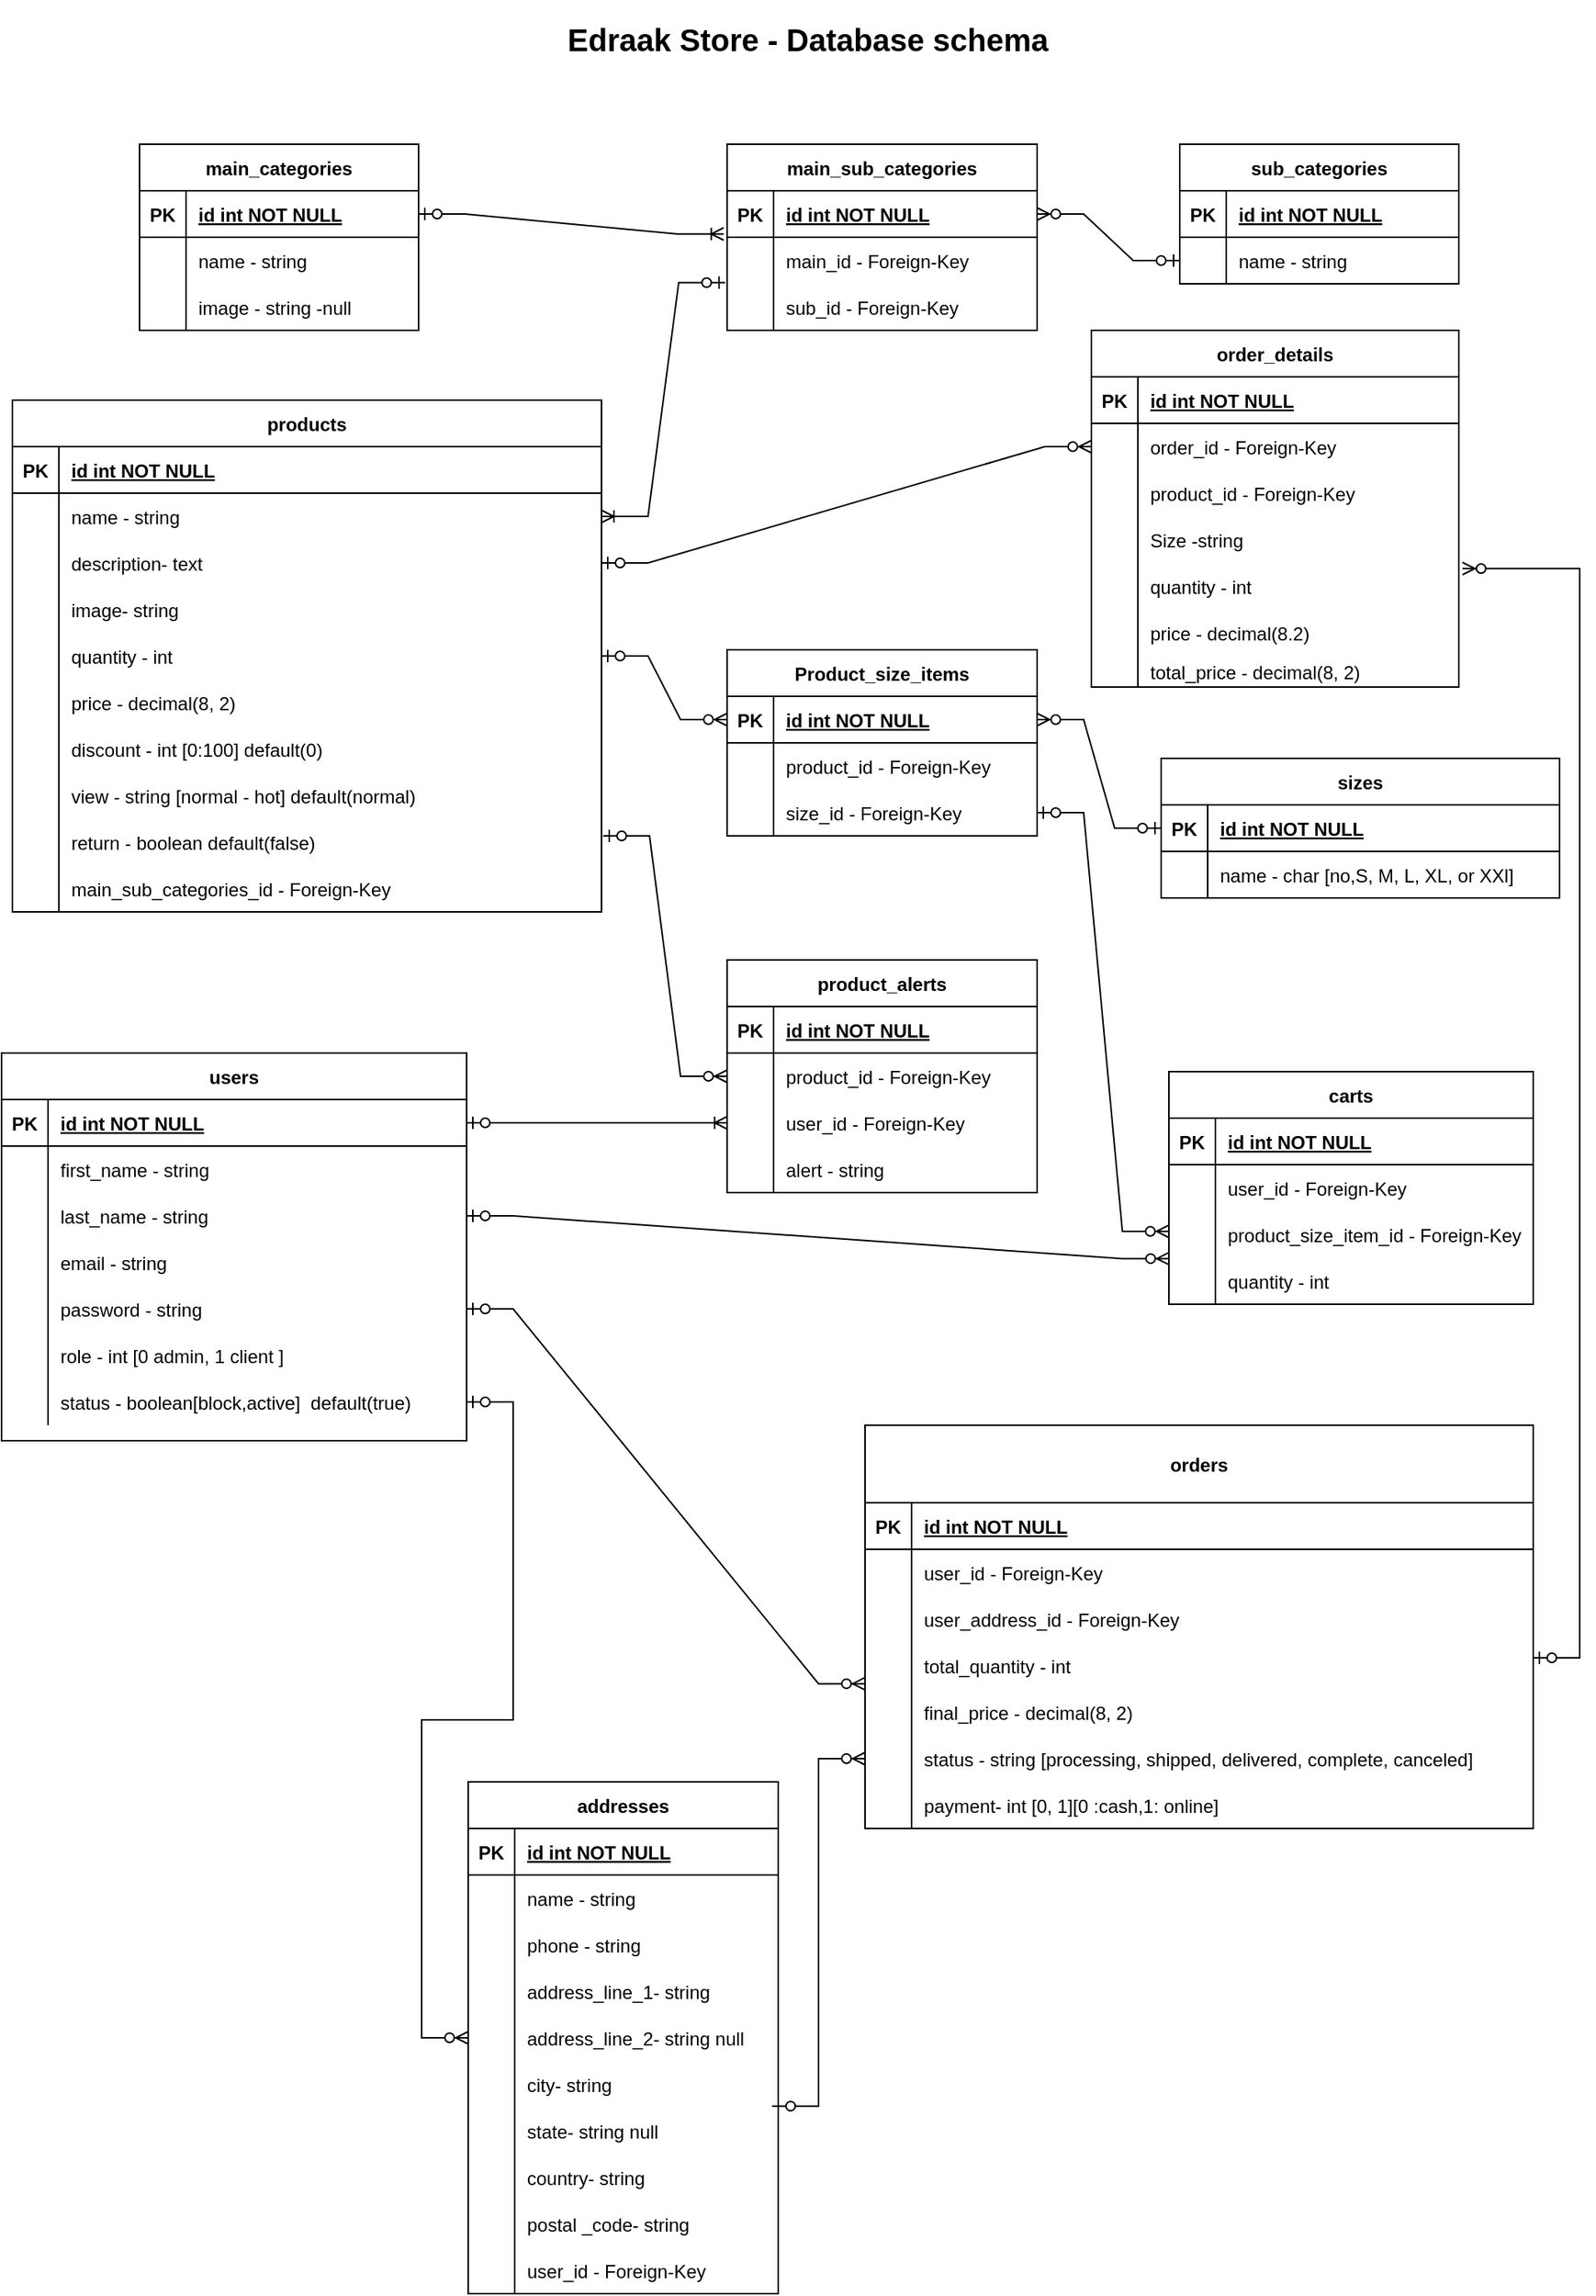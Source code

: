 <mxfile version="20.7.4" type="device"><diagram id="R2lEEEUBdFMjLlhIrx00" name="Page-1"><mxGraphModel dx="555" dy="253" grid="1" gridSize="10" guides="1" tooltips="1" connect="1" arrows="1" fold="1" page="1" pageScale="1" pageWidth="1100" pageHeight="1700" math="0" shadow="0" extFonts="Permanent Marker^https://fonts.googleapis.com/css?family=Permanent+Marker"><root><mxCell id="0"/><mxCell id="1" parent="0"/><mxCell id="C-vyLk0tnHw3VtMMgP7b-23" value="main_categories" style="shape=table;startSize=30;container=1;collapsible=1;childLayout=tableLayout;fixedRows=1;rowLines=0;fontStyle=1;align=center;resizeLast=1;" parent="1" vertex="1"><mxGeometry x="131" y="134" width="180" height="120" as="geometry"/></mxCell><mxCell id="C-vyLk0tnHw3VtMMgP7b-24" value="" style="shape=partialRectangle;collapsible=0;dropTarget=0;pointerEvents=0;fillColor=none;points=[[0,0.5],[1,0.5]];portConstraint=eastwest;top=0;left=0;right=0;bottom=1;" parent="C-vyLk0tnHw3VtMMgP7b-23" vertex="1"><mxGeometry y="30" width="180" height="30" as="geometry"/></mxCell><mxCell id="C-vyLk0tnHw3VtMMgP7b-25" value="PK" style="shape=partialRectangle;overflow=hidden;connectable=0;fillColor=none;top=0;left=0;bottom=0;right=0;fontStyle=1;" parent="C-vyLk0tnHw3VtMMgP7b-24" vertex="1"><mxGeometry width="30" height="30" as="geometry"><mxRectangle width="30" height="30" as="alternateBounds"/></mxGeometry></mxCell><mxCell id="C-vyLk0tnHw3VtMMgP7b-26" value="id int NOT NULL " style="shape=partialRectangle;overflow=hidden;connectable=0;fillColor=none;top=0;left=0;bottom=0;right=0;align=left;spacingLeft=6;fontStyle=5;" parent="C-vyLk0tnHw3VtMMgP7b-24" vertex="1"><mxGeometry x="30" width="150" height="30" as="geometry"><mxRectangle width="150" height="30" as="alternateBounds"/></mxGeometry></mxCell><mxCell id="C-vyLk0tnHw3VtMMgP7b-27" value="" style="shape=partialRectangle;collapsible=0;dropTarget=0;pointerEvents=0;fillColor=none;points=[[0,0.5],[1,0.5]];portConstraint=eastwest;top=0;left=0;right=0;bottom=0;" parent="C-vyLk0tnHw3VtMMgP7b-23" vertex="1"><mxGeometry y="60" width="180" height="30" as="geometry"/></mxCell><mxCell id="C-vyLk0tnHw3VtMMgP7b-28" value="" style="shape=partialRectangle;overflow=hidden;connectable=0;fillColor=none;top=0;left=0;bottom=0;right=0;" parent="C-vyLk0tnHw3VtMMgP7b-27" vertex="1"><mxGeometry width="30" height="30" as="geometry"><mxRectangle width="30" height="30" as="alternateBounds"/></mxGeometry></mxCell><mxCell id="C-vyLk0tnHw3VtMMgP7b-29" value="name - string" style="shape=partialRectangle;overflow=hidden;connectable=0;fillColor=none;top=0;left=0;bottom=0;right=0;align=left;spacingLeft=6;" parent="C-vyLk0tnHw3VtMMgP7b-27" vertex="1"><mxGeometry x="30" width="150" height="30" as="geometry"><mxRectangle width="150" height="30" as="alternateBounds"/></mxGeometry></mxCell><mxCell id="c0WwvHY6Tgxa-UAPkDzR-23" value="" style="shape=partialRectangle;collapsible=0;dropTarget=0;pointerEvents=0;fillColor=none;points=[[0,0.5],[1,0.5]];portConstraint=eastwest;top=0;left=0;right=0;bottom=0;" parent="C-vyLk0tnHw3VtMMgP7b-23" vertex="1"><mxGeometry y="90" width="180" height="30" as="geometry"/></mxCell><mxCell id="c0WwvHY6Tgxa-UAPkDzR-24" value="" style="shape=partialRectangle;overflow=hidden;connectable=0;fillColor=none;top=0;left=0;bottom=0;right=0;" parent="c0WwvHY6Tgxa-UAPkDzR-23" vertex="1"><mxGeometry width="30" height="30" as="geometry"><mxRectangle width="30" height="30" as="alternateBounds"/></mxGeometry></mxCell><mxCell id="c0WwvHY6Tgxa-UAPkDzR-25" value="image - string -null" style="shape=partialRectangle;overflow=hidden;connectable=0;fillColor=none;top=0;left=0;bottom=0;right=0;align=left;spacingLeft=6;" parent="c0WwvHY6Tgxa-UAPkDzR-23" vertex="1"><mxGeometry x="30" width="150" height="30" as="geometry"><mxRectangle width="150" height="30" as="alternateBounds"/></mxGeometry></mxCell><mxCell id="c0WwvHY6Tgxa-UAPkDzR-26" value="sub_categories" style="shape=table;startSize=30;container=1;collapsible=1;childLayout=tableLayout;fixedRows=1;rowLines=0;fontStyle=1;align=center;resizeLast=1;" parent="1" vertex="1"><mxGeometry x="802" y="134" width="180" height="90" as="geometry"/></mxCell><mxCell id="c0WwvHY6Tgxa-UAPkDzR-27" value="" style="shape=partialRectangle;collapsible=0;dropTarget=0;pointerEvents=0;fillColor=none;points=[[0,0.5],[1,0.5]];portConstraint=eastwest;top=0;left=0;right=0;bottom=1;" parent="c0WwvHY6Tgxa-UAPkDzR-26" vertex="1"><mxGeometry y="30" width="180" height="30" as="geometry"/></mxCell><mxCell id="c0WwvHY6Tgxa-UAPkDzR-28" value="PK" style="shape=partialRectangle;overflow=hidden;connectable=0;fillColor=none;top=0;left=0;bottom=0;right=0;fontStyle=1;" parent="c0WwvHY6Tgxa-UAPkDzR-27" vertex="1"><mxGeometry width="30" height="30" as="geometry"><mxRectangle width="30" height="30" as="alternateBounds"/></mxGeometry></mxCell><mxCell id="c0WwvHY6Tgxa-UAPkDzR-29" value="id int NOT NULL " style="shape=partialRectangle;overflow=hidden;connectable=0;fillColor=none;top=0;left=0;bottom=0;right=0;align=left;spacingLeft=6;fontStyle=5;" parent="c0WwvHY6Tgxa-UAPkDzR-27" vertex="1"><mxGeometry x="30" width="150" height="30" as="geometry"><mxRectangle width="150" height="30" as="alternateBounds"/></mxGeometry></mxCell><mxCell id="c0WwvHY6Tgxa-UAPkDzR-30" value="" style="shape=partialRectangle;collapsible=0;dropTarget=0;pointerEvents=0;fillColor=none;points=[[0,0.5],[1,0.5]];portConstraint=eastwest;top=0;left=0;right=0;bottom=0;" parent="c0WwvHY6Tgxa-UAPkDzR-26" vertex="1"><mxGeometry y="60" width="180" height="30" as="geometry"/></mxCell><mxCell id="c0WwvHY6Tgxa-UAPkDzR-31" value="" style="shape=partialRectangle;overflow=hidden;connectable=0;fillColor=none;top=0;left=0;bottom=0;right=0;" parent="c0WwvHY6Tgxa-UAPkDzR-30" vertex="1"><mxGeometry width="30" height="30" as="geometry"><mxRectangle width="30" height="30" as="alternateBounds"/></mxGeometry></mxCell><mxCell id="c0WwvHY6Tgxa-UAPkDzR-32" value="name - string" style="shape=partialRectangle;overflow=hidden;connectable=0;fillColor=none;top=0;left=0;bottom=0;right=0;align=left;spacingLeft=6;" parent="c0WwvHY6Tgxa-UAPkDzR-30" vertex="1"><mxGeometry x="30" width="150" height="30" as="geometry"><mxRectangle width="150" height="30" as="alternateBounds"/></mxGeometry></mxCell><mxCell id="c0WwvHY6Tgxa-UAPkDzR-47" value="&lt;font style=&quot;font-size: 20px;&quot;&gt;Edraak Store - Database schema&amp;nbsp; &lt;/font&gt;" style="text;html=1;strokeColor=none;fillColor=none;spacing=5;spacingTop=-20;whiteSpace=wrap;overflow=hidden;rounded=0;fontStyle=1;align=center;verticalAlign=middle;" parent="1" vertex="1"><mxGeometry x="215" y="56" width="700" height="40" as="geometry"/></mxCell><mxCell id="c0WwvHY6Tgxa-UAPkDzR-50" value="main_sub_categories" style="shape=table;startSize=30;container=1;collapsible=1;childLayout=tableLayout;fixedRows=1;rowLines=0;fontStyle=1;align=center;resizeLast=1;" parent="1" vertex="1"><mxGeometry x="510" y="134" width="200" height="120" as="geometry"/></mxCell><mxCell id="c0WwvHY6Tgxa-UAPkDzR-51" value="" style="shape=partialRectangle;collapsible=0;dropTarget=0;pointerEvents=0;fillColor=none;points=[[0,0.5],[1,0.5]];portConstraint=eastwest;top=0;left=0;right=0;bottom=1;" parent="c0WwvHY6Tgxa-UAPkDzR-50" vertex="1"><mxGeometry y="30" width="200" height="30" as="geometry"/></mxCell><mxCell id="c0WwvHY6Tgxa-UAPkDzR-52" value="PK" style="shape=partialRectangle;overflow=hidden;connectable=0;fillColor=none;top=0;left=0;bottom=0;right=0;fontStyle=1;" parent="c0WwvHY6Tgxa-UAPkDzR-51" vertex="1"><mxGeometry width="30" height="30" as="geometry"><mxRectangle width="30" height="30" as="alternateBounds"/></mxGeometry></mxCell><mxCell id="c0WwvHY6Tgxa-UAPkDzR-53" value="id int NOT NULL " style="shape=partialRectangle;overflow=hidden;connectable=0;fillColor=none;top=0;left=0;bottom=0;right=0;align=left;spacingLeft=6;fontStyle=5;" parent="c0WwvHY6Tgxa-UAPkDzR-51" vertex="1"><mxGeometry x="30" width="170" height="30" as="geometry"><mxRectangle width="170" height="30" as="alternateBounds"/></mxGeometry></mxCell><mxCell id="c0WwvHY6Tgxa-UAPkDzR-54" value="" style="shape=partialRectangle;collapsible=0;dropTarget=0;pointerEvents=0;fillColor=none;points=[[0,0.5],[1,0.5]];portConstraint=eastwest;top=0;left=0;right=0;bottom=0;" parent="c0WwvHY6Tgxa-UAPkDzR-50" vertex="1"><mxGeometry y="60" width="200" height="30" as="geometry"/></mxCell><mxCell id="c0WwvHY6Tgxa-UAPkDzR-55" value="" style="shape=partialRectangle;overflow=hidden;connectable=0;fillColor=none;top=0;left=0;bottom=0;right=0;" parent="c0WwvHY6Tgxa-UAPkDzR-54" vertex="1"><mxGeometry width="30" height="30" as="geometry"><mxRectangle width="30" height="30" as="alternateBounds"/></mxGeometry></mxCell><mxCell id="c0WwvHY6Tgxa-UAPkDzR-56" value="main_id - Foreign-Key" style="shape=partialRectangle;overflow=hidden;connectable=0;fillColor=none;top=0;left=0;bottom=0;right=0;align=left;spacingLeft=6;" parent="c0WwvHY6Tgxa-UAPkDzR-54" vertex="1"><mxGeometry x="30" width="170" height="30" as="geometry"><mxRectangle width="170" height="30" as="alternateBounds"/></mxGeometry></mxCell><mxCell id="c0WwvHY6Tgxa-UAPkDzR-57" value="" style="shape=partialRectangle;collapsible=0;dropTarget=0;pointerEvents=0;fillColor=none;points=[[0,0.5],[1,0.5]];portConstraint=eastwest;top=0;left=0;right=0;bottom=0;" parent="c0WwvHY6Tgxa-UAPkDzR-50" vertex="1"><mxGeometry y="90" width="200" height="30" as="geometry"/></mxCell><mxCell id="c0WwvHY6Tgxa-UAPkDzR-58" value="" style="shape=partialRectangle;overflow=hidden;connectable=0;fillColor=none;top=0;left=0;bottom=0;right=0;" parent="c0WwvHY6Tgxa-UAPkDzR-57" vertex="1"><mxGeometry width="30" height="30" as="geometry"><mxRectangle width="30" height="30" as="alternateBounds"/></mxGeometry></mxCell><mxCell id="c0WwvHY6Tgxa-UAPkDzR-59" value="sub_id - Foreign-Key" style="shape=partialRectangle;overflow=hidden;connectable=0;fillColor=none;top=0;left=0;bottom=0;right=0;align=left;spacingLeft=6;" parent="c0WwvHY6Tgxa-UAPkDzR-57" vertex="1"><mxGeometry x="30" width="170" height="30" as="geometry"><mxRectangle width="170" height="30" as="alternateBounds"/></mxGeometry></mxCell><mxCell id="c0WwvHY6Tgxa-UAPkDzR-60" value="products" style="shape=table;startSize=30;container=1;collapsible=1;childLayout=tableLayout;fixedRows=1;rowLines=0;fontStyle=1;align=center;resizeLast=1;" parent="1" vertex="1"><mxGeometry x="49" y="299" width="380" height="330" as="geometry"><mxRectangle x="31" y="300" width="90" height="30" as="alternateBounds"/></mxGeometry></mxCell><mxCell id="c0WwvHY6Tgxa-UAPkDzR-61" value="" style="shape=partialRectangle;collapsible=0;dropTarget=0;pointerEvents=0;fillColor=none;points=[[0,0.5],[1,0.5]];portConstraint=eastwest;top=0;left=0;right=0;bottom=1;" parent="c0WwvHY6Tgxa-UAPkDzR-60" vertex="1"><mxGeometry y="30" width="380" height="30" as="geometry"/></mxCell><mxCell id="c0WwvHY6Tgxa-UAPkDzR-62" value="PK" style="shape=partialRectangle;overflow=hidden;connectable=0;fillColor=none;top=0;left=0;bottom=0;right=0;fontStyle=1;" parent="c0WwvHY6Tgxa-UAPkDzR-61" vertex="1"><mxGeometry width="30" height="30" as="geometry"><mxRectangle width="30" height="30" as="alternateBounds"/></mxGeometry></mxCell><mxCell id="c0WwvHY6Tgxa-UAPkDzR-63" value="id int NOT NULL " style="shape=partialRectangle;overflow=hidden;connectable=0;fillColor=none;top=0;left=0;bottom=0;right=0;align=left;spacingLeft=6;fontStyle=5;" parent="c0WwvHY6Tgxa-UAPkDzR-61" vertex="1"><mxGeometry x="30" width="350" height="30" as="geometry"><mxRectangle width="350" height="30" as="alternateBounds"/></mxGeometry></mxCell><mxCell id="c0WwvHY6Tgxa-UAPkDzR-64" value="" style="shape=partialRectangle;collapsible=0;dropTarget=0;pointerEvents=0;fillColor=none;points=[[0,0.5],[1,0.5]];portConstraint=eastwest;top=0;left=0;right=0;bottom=0;" parent="c0WwvHY6Tgxa-UAPkDzR-60" vertex="1"><mxGeometry y="60" width="380" height="30" as="geometry"/></mxCell><mxCell id="c0WwvHY6Tgxa-UAPkDzR-65" value="" style="shape=partialRectangle;overflow=hidden;connectable=0;fillColor=none;top=0;left=0;bottom=0;right=0;" parent="c0WwvHY6Tgxa-UAPkDzR-64" vertex="1"><mxGeometry width="30" height="30" as="geometry"><mxRectangle width="30" height="30" as="alternateBounds"/></mxGeometry></mxCell><mxCell id="c0WwvHY6Tgxa-UAPkDzR-66" value="name - string" style="shape=partialRectangle;overflow=hidden;connectable=0;fillColor=none;top=0;left=0;bottom=0;right=0;align=left;spacingLeft=6;" parent="c0WwvHY6Tgxa-UAPkDzR-64" vertex="1"><mxGeometry x="30" width="350" height="30" as="geometry"><mxRectangle width="350" height="30" as="alternateBounds"/></mxGeometry></mxCell><mxCell id="Bokg7SHMFG28T0IaJHRB-1" value="" style="shape=partialRectangle;collapsible=0;dropTarget=0;pointerEvents=0;fillColor=none;points=[[0,0.5],[1,0.5]];portConstraint=eastwest;top=0;left=0;right=0;bottom=0;" parent="c0WwvHY6Tgxa-UAPkDzR-60" vertex="1"><mxGeometry y="90" width="380" height="30" as="geometry"/></mxCell><mxCell id="Bokg7SHMFG28T0IaJHRB-2" value="" style="shape=partialRectangle;overflow=hidden;connectable=0;fillColor=none;top=0;left=0;bottom=0;right=0;" parent="Bokg7SHMFG28T0IaJHRB-1" vertex="1"><mxGeometry width="30" height="30" as="geometry"><mxRectangle width="30" height="30" as="alternateBounds"/></mxGeometry></mxCell><mxCell id="Bokg7SHMFG28T0IaJHRB-3" value="description- text" style="shape=partialRectangle;overflow=hidden;connectable=0;fillColor=none;top=0;left=0;bottom=0;right=0;align=left;spacingLeft=6;" parent="Bokg7SHMFG28T0IaJHRB-1" vertex="1"><mxGeometry x="30" width="350" height="30" as="geometry"><mxRectangle width="350" height="30" as="alternateBounds"/></mxGeometry></mxCell><mxCell id="c0WwvHY6Tgxa-UAPkDzR-85" value="" style="shape=partialRectangle;collapsible=0;dropTarget=0;pointerEvents=0;fillColor=none;points=[[0,0.5],[1,0.5]];portConstraint=eastwest;top=0;left=0;right=0;bottom=0;" parent="c0WwvHY6Tgxa-UAPkDzR-60" vertex="1"><mxGeometry y="120" width="380" height="30" as="geometry"/></mxCell><mxCell id="c0WwvHY6Tgxa-UAPkDzR-86" value="" style="shape=partialRectangle;overflow=hidden;connectable=0;fillColor=none;top=0;left=0;bottom=0;right=0;" parent="c0WwvHY6Tgxa-UAPkDzR-85" vertex="1"><mxGeometry width="30" height="30" as="geometry"><mxRectangle width="30" height="30" as="alternateBounds"/></mxGeometry></mxCell><mxCell id="c0WwvHY6Tgxa-UAPkDzR-87" value="image- string" style="shape=partialRectangle;overflow=hidden;connectable=0;fillColor=none;top=0;left=0;bottom=0;right=0;align=left;spacingLeft=6;" parent="c0WwvHY6Tgxa-UAPkDzR-85" vertex="1"><mxGeometry x="30" width="350" height="30" as="geometry"><mxRectangle width="350" height="30" as="alternateBounds"/></mxGeometry></mxCell><mxCell id="c0WwvHY6Tgxa-UAPkDzR-73" value="" style="shape=partialRectangle;collapsible=0;dropTarget=0;pointerEvents=0;fillColor=none;points=[[0,0.5],[1,0.5]];portConstraint=eastwest;top=0;left=0;right=0;bottom=0;" parent="c0WwvHY6Tgxa-UAPkDzR-60" vertex="1"><mxGeometry y="150" width="380" height="30" as="geometry"/></mxCell><mxCell id="c0WwvHY6Tgxa-UAPkDzR-74" value="" style="shape=partialRectangle;overflow=hidden;connectable=0;fillColor=none;top=0;left=0;bottom=0;right=0;" parent="c0WwvHY6Tgxa-UAPkDzR-73" vertex="1"><mxGeometry width="30" height="30" as="geometry"><mxRectangle width="30" height="30" as="alternateBounds"/></mxGeometry></mxCell><mxCell id="c0WwvHY6Tgxa-UAPkDzR-75" value="quantity - int" style="shape=partialRectangle;overflow=hidden;connectable=0;fillColor=none;top=0;left=0;bottom=0;right=0;align=left;spacingLeft=6;" parent="c0WwvHY6Tgxa-UAPkDzR-73" vertex="1"><mxGeometry x="30" width="350" height="30" as="geometry"><mxRectangle width="350" height="30" as="alternateBounds"/></mxGeometry></mxCell><mxCell id="c0WwvHY6Tgxa-UAPkDzR-76" value="" style="shape=partialRectangle;collapsible=0;dropTarget=0;pointerEvents=0;fillColor=none;points=[[0,0.5],[1,0.5]];portConstraint=eastwest;top=0;left=0;right=0;bottom=0;" parent="c0WwvHY6Tgxa-UAPkDzR-60" vertex="1"><mxGeometry y="180" width="380" height="30" as="geometry"/></mxCell><mxCell id="c0WwvHY6Tgxa-UAPkDzR-77" value="" style="shape=partialRectangle;overflow=hidden;connectable=0;fillColor=none;top=0;left=0;bottom=0;right=0;" parent="c0WwvHY6Tgxa-UAPkDzR-76" vertex="1"><mxGeometry width="30" height="30" as="geometry"><mxRectangle width="30" height="30" as="alternateBounds"/></mxGeometry></mxCell><mxCell id="c0WwvHY6Tgxa-UAPkDzR-78" value="price - decimal(8, 2)" style="shape=partialRectangle;overflow=hidden;connectable=0;fillColor=none;top=0;left=0;bottom=0;right=0;align=left;spacingLeft=6;" parent="c0WwvHY6Tgxa-UAPkDzR-76" vertex="1"><mxGeometry x="30" width="350" height="30" as="geometry"><mxRectangle width="350" height="30" as="alternateBounds"/></mxGeometry></mxCell><mxCell id="c0WwvHY6Tgxa-UAPkDzR-79" value="" style="shape=partialRectangle;collapsible=0;dropTarget=0;pointerEvents=0;fillColor=none;points=[[0,0.5],[1,0.5]];portConstraint=eastwest;top=0;left=0;right=0;bottom=0;" parent="c0WwvHY6Tgxa-UAPkDzR-60" vertex="1"><mxGeometry y="210" width="380" height="30" as="geometry"/></mxCell><mxCell id="c0WwvHY6Tgxa-UAPkDzR-80" value="" style="shape=partialRectangle;overflow=hidden;connectable=0;fillColor=none;top=0;left=0;bottom=0;right=0;" parent="c0WwvHY6Tgxa-UAPkDzR-79" vertex="1"><mxGeometry width="30" height="30" as="geometry"><mxRectangle width="30" height="30" as="alternateBounds"/></mxGeometry></mxCell><mxCell id="c0WwvHY6Tgxa-UAPkDzR-81" value="discount - int [0:100] default(0) " style="shape=partialRectangle;overflow=hidden;connectable=0;fillColor=none;top=0;left=0;bottom=0;right=0;align=left;spacingLeft=6;" parent="c0WwvHY6Tgxa-UAPkDzR-79" vertex="1"><mxGeometry x="30" width="350" height="30" as="geometry"><mxRectangle width="350" height="30" as="alternateBounds"/></mxGeometry></mxCell><mxCell id="c0WwvHY6Tgxa-UAPkDzR-82" value="" style="shape=partialRectangle;collapsible=0;dropTarget=0;pointerEvents=0;fillColor=none;points=[[0,0.5],[1,0.5]];portConstraint=eastwest;top=0;left=0;right=0;bottom=0;" parent="c0WwvHY6Tgxa-UAPkDzR-60" vertex="1"><mxGeometry y="240" width="380" height="30" as="geometry"/></mxCell><mxCell id="c0WwvHY6Tgxa-UAPkDzR-83" value="" style="shape=partialRectangle;overflow=hidden;connectable=0;fillColor=none;top=0;left=0;bottom=0;right=0;" parent="c0WwvHY6Tgxa-UAPkDzR-82" vertex="1"><mxGeometry width="30" height="30" as="geometry"><mxRectangle width="30" height="30" as="alternateBounds"/></mxGeometry></mxCell><mxCell id="c0WwvHY6Tgxa-UAPkDzR-84" value="view - string [normal - hot] default(normal)" style="shape=partialRectangle;overflow=hidden;connectable=0;fillColor=none;top=0;left=0;bottom=0;right=0;align=left;spacingLeft=6;" parent="c0WwvHY6Tgxa-UAPkDzR-82" vertex="1"><mxGeometry x="30" width="350" height="30" as="geometry"><mxRectangle width="350" height="30" as="alternateBounds"/></mxGeometry></mxCell><mxCell id="c0WwvHY6Tgxa-UAPkDzR-186" value="" style="shape=partialRectangle;collapsible=0;dropTarget=0;pointerEvents=0;fillColor=none;points=[[0,0.5],[1,0.5]];portConstraint=eastwest;top=0;left=0;right=0;bottom=0;" parent="c0WwvHY6Tgxa-UAPkDzR-60" vertex="1"><mxGeometry y="270" width="380" height="30" as="geometry"/></mxCell><mxCell id="c0WwvHY6Tgxa-UAPkDzR-187" value="" style="shape=partialRectangle;overflow=hidden;connectable=0;fillColor=none;top=0;left=0;bottom=0;right=0;" parent="c0WwvHY6Tgxa-UAPkDzR-186" vertex="1"><mxGeometry width="30" height="30" as="geometry"><mxRectangle width="30" height="30" as="alternateBounds"/></mxGeometry></mxCell><mxCell id="c0WwvHY6Tgxa-UAPkDzR-188" value="return - boolean default(false)" style="shape=partialRectangle;overflow=hidden;connectable=0;fillColor=none;top=0;left=0;bottom=0;right=0;align=left;spacingLeft=6;" parent="c0WwvHY6Tgxa-UAPkDzR-186" vertex="1"><mxGeometry x="30" width="350" height="30" as="geometry"><mxRectangle width="350" height="30" as="alternateBounds"/></mxGeometry></mxCell><mxCell id="WC9o5YE6ZZz923hqnQHm-199" value="" style="shape=partialRectangle;collapsible=0;dropTarget=0;pointerEvents=0;fillColor=none;points=[[0,0.5],[1,0.5]];portConstraint=eastwest;top=0;left=0;right=0;bottom=0;" parent="c0WwvHY6Tgxa-UAPkDzR-60" vertex="1"><mxGeometry y="300" width="380" height="30" as="geometry"/></mxCell><mxCell id="WC9o5YE6ZZz923hqnQHm-200" value="" style="shape=partialRectangle;overflow=hidden;connectable=0;fillColor=none;top=0;left=0;bottom=0;right=0;" parent="WC9o5YE6ZZz923hqnQHm-199" vertex="1"><mxGeometry width="30" height="30" as="geometry"><mxRectangle width="30" height="30" as="alternateBounds"/></mxGeometry></mxCell><mxCell id="WC9o5YE6ZZz923hqnQHm-201" value="main_sub_categories_id - Foreign-Key" style="shape=partialRectangle;overflow=hidden;connectable=0;fillColor=none;top=0;left=0;bottom=0;right=0;align=left;spacingLeft=6;" parent="WC9o5YE6ZZz923hqnQHm-199" vertex="1"><mxGeometry x="30" width="350" height="30" as="geometry"><mxRectangle width="350" height="30" as="alternateBounds"/></mxGeometry></mxCell><mxCell id="c0WwvHY6Tgxa-UAPkDzR-98" value="sizes" style="shape=table;startSize=30;container=1;collapsible=1;childLayout=tableLayout;fixedRows=1;rowLines=0;fontStyle=1;align=center;resizeLast=1;" parent="1" vertex="1"><mxGeometry x="790" y="530" width="257" height="90" as="geometry"/></mxCell><mxCell id="c0WwvHY6Tgxa-UAPkDzR-99" value="" style="shape=partialRectangle;collapsible=0;dropTarget=0;pointerEvents=0;fillColor=none;points=[[0,0.5],[1,0.5]];portConstraint=eastwest;top=0;left=0;right=0;bottom=1;" parent="c0WwvHY6Tgxa-UAPkDzR-98" vertex="1"><mxGeometry y="30" width="257" height="30" as="geometry"/></mxCell><mxCell id="c0WwvHY6Tgxa-UAPkDzR-100" value="PK" style="shape=partialRectangle;overflow=hidden;connectable=0;fillColor=none;top=0;left=0;bottom=0;right=0;fontStyle=1;" parent="c0WwvHY6Tgxa-UAPkDzR-99" vertex="1"><mxGeometry width="30" height="30" as="geometry"><mxRectangle width="30" height="30" as="alternateBounds"/></mxGeometry></mxCell><mxCell id="c0WwvHY6Tgxa-UAPkDzR-101" value="id int NOT NULL " style="shape=partialRectangle;overflow=hidden;connectable=0;fillColor=none;top=0;left=0;bottom=0;right=0;align=left;spacingLeft=6;fontStyle=5;" parent="c0WwvHY6Tgxa-UAPkDzR-99" vertex="1"><mxGeometry x="30" width="227" height="30" as="geometry"><mxRectangle width="227" height="30" as="alternateBounds"/></mxGeometry></mxCell><mxCell id="c0WwvHY6Tgxa-UAPkDzR-102" value="" style="shape=partialRectangle;collapsible=0;dropTarget=0;pointerEvents=0;fillColor=none;points=[[0,0.5],[1,0.5]];portConstraint=eastwest;top=0;left=0;right=0;bottom=0;" parent="c0WwvHY6Tgxa-UAPkDzR-98" vertex="1"><mxGeometry y="60" width="257" height="30" as="geometry"/></mxCell><mxCell id="c0WwvHY6Tgxa-UAPkDzR-103" value="" style="shape=partialRectangle;overflow=hidden;connectable=0;fillColor=none;top=0;left=0;bottom=0;right=0;" parent="c0WwvHY6Tgxa-UAPkDzR-102" vertex="1"><mxGeometry width="30" height="30" as="geometry"><mxRectangle width="30" height="30" as="alternateBounds"/></mxGeometry></mxCell><mxCell id="c0WwvHY6Tgxa-UAPkDzR-104" value="name - char [no,S, M, L, XL, or XXl]" style="shape=partialRectangle;overflow=hidden;connectable=0;fillColor=none;top=0;left=0;bottom=0;right=0;align=left;spacingLeft=6;" parent="c0WwvHY6Tgxa-UAPkDzR-102" vertex="1"><mxGeometry x="30" width="227" height="30" as="geometry"><mxRectangle width="227" height="30" as="alternateBounds"/></mxGeometry></mxCell><mxCell id="c0WwvHY6Tgxa-UAPkDzR-105" value="Product_size_items" style="shape=table;startSize=30;container=1;collapsible=1;childLayout=tableLayout;fixedRows=1;rowLines=0;fontStyle=1;align=center;resizeLast=1;" parent="1" vertex="1"><mxGeometry x="510" y="460" width="200" height="120" as="geometry"/></mxCell><mxCell id="c0WwvHY6Tgxa-UAPkDzR-106" value="" style="shape=partialRectangle;collapsible=0;dropTarget=0;pointerEvents=0;fillColor=none;points=[[0,0.5],[1,0.5]];portConstraint=eastwest;top=0;left=0;right=0;bottom=1;" parent="c0WwvHY6Tgxa-UAPkDzR-105" vertex="1"><mxGeometry y="30" width="200" height="30" as="geometry"/></mxCell><mxCell id="c0WwvHY6Tgxa-UAPkDzR-107" value="PK" style="shape=partialRectangle;overflow=hidden;connectable=0;fillColor=none;top=0;left=0;bottom=0;right=0;fontStyle=1;" parent="c0WwvHY6Tgxa-UAPkDzR-106" vertex="1"><mxGeometry width="30" height="30" as="geometry"><mxRectangle width="30" height="30" as="alternateBounds"/></mxGeometry></mxCell><mxCell id="c0WwvHY6Tgxa-UAPkDzR-108" value="id int NOT NULL " style="shape=partialRectangle;overflow=hidden;connectable=0;fillColor=none;top=0;left=0;bottom=0;right=0;align=left;spacingLeft=6;fontStyle=5;" parent="c0WwvHY6Tgxa-UAPkDzR-106" vertex="1"><mxGeometry x="30" width="170" height="30" as="geometry"><mxRectangle width="170" height="30" as="alternateBounds"/></mxGeometry></mxCell><mxCell id="c0WwvHY6Tgxa-UAPkDzR-109" value="" style="shape=partialRectangle;collapsible=0;dropTarget=0;pointerEvents=0;fillColor=none;points=[[0,0.5],[1,0.5]];portConstraint=eastwest;top=0;left=0;right=0;bottom=0;" parent="c0WwvHY6Tgxa-UAPkDzR-105" vertex="1"><mxGeometry y="60" width="200" height="30" as="geometry"/></mxCell><mxCell id="c0WwvHY6Tgxa-UAPkDzR-110" value="" style="shape=partialRectangle;overflow=hidden;connectable=0;fillColor=none;top=0;left=0;bottom=0;right=0;" parent="c0WwvHY6Tgxa-UAPkDzR-109" vertex="1"><mxGeometry width="30" height="30" as="geometry"><mxRectangle width="30" height="30" as="alternateBounds"/></mxGeometry></mxCell><mxCell id="c0WwvHY6Tgxa-UAPkDzR-111" value="product_id - Foreign-Key" style="shape=partialRectangle;overflow=hidden;connectable=0;fillColor=none;top=0;left=0;bottom=0;right=0;align=left;spacingLeft=6;" parent="c0WwvHY6Tgxa-UAPkDzR-109" vertex="1"><mxGeometry x="30" width="170" height="30" as="geometry"><mxRectangle width="170" height="30" as="alternateBounds"/></mxGeometry></mxCell><mxCell id="c0WwvHY6Tgxa-UAPkDzR-112" value="" style="shape=partialRectangle;collapsible=0;dropTarget=0;pointerEvents=0;fillColor=none;points=[[0,0.5],[1,0.5]];portConstraint=eastwest;top=0;left=0;right=0;bottom=0;" parent="c0WwvHY6Tgxa-UAPkDzR-105" vertex="1"><mxGeometry y="90" width="200" height="30" as="geometry"/></mxCell><mxCell id="c0WwvHY6Tgxa-UAPkDzR-113" value="" style="shape=partialRectangle;overflow=hidden;connectable=0;fillColor=none;top=0;left=0;bottom=0;right=0;" parent="c0WwvHY6Tgxa-UAPkDzR-112" vertex="1"><mxGeometry width="30" height="30" as="geometry"><mxRectangle width="30" height="30" as="alternateBounds"/></mxGeometry></mxCell><mxCell id="c0WwvHY6Tgxa-UAPkDzR-114" value="size_id - Foreign-Key " style="shape=partialRectangle;overflow=hidden;connectable=0;fillColor=none;top=0;left=0;bottom=0;right=0;align=left;spacingLeft=6;" parent="c0WwvHY6Tgxa-UAPkDzR-112" vertex="1"><mxGeometry x="30" width="170" height="30" as="geometry"><mxRectangle width="170" height="30" as="alternateBounds"/></mxGeometry></mxCell><mxCell id="c0WwvHY6Tgxa-UAPkDzR-134" value="users" style="shape=table;startSize=30;container=1;collapsible=1;childLayout=tableLayout;fixedRows=1;rowLines=0;fontStyle=1;align=center;resizeLast=1;" parent="1" vertex="1"><mxGeometry x="42" y="720" width="300" height="250" as="geometry"/></mxCell><mxCell id="c0WwvHY6Tgxa-UAPkDzR-135" value="" style="shape=partialRectangle;collapsible=0;dropTarget=0;pointerEvents=0;fillColor=none;points=[[0,0.5],[1,0.5]];portConstraint=eastwest;top=0;left=0;right=0;bottom=1;" parent="c0WwvHY6Tgxa-UAPkDzR-134" vertex="1"><mxGeometry y="30" width="300" height="30" as="geometry"/></mxCell><mxCell id="c0WwvHY6Tgxa-UAPkDzR-136" value="PK" style="shape=partialRectangle;overflow=hidden;connectable=0;fillColor=none;top=0;left=0;bottom=0;right=0;fontStyle=1;" parent="c0WwvHY6Tgxa-UAPkDzR-135" vertex="1"><mxGeometry width="30" height="30" as="geometry"><mxRectangle width="30" height="30" as="alternateBounds"/></mxGeometry></mxCell><mxCell id="c0WwvHY6Tgxa-UAPkDzR-137" value="id int NOT NULL " style="shape=partialRectangle;overflow=hidden;connectable=0;fillColor=none;top=0;left=0;bottom=0;right=0;align=left;spacingLeft=6;fontStyle=5;" parent="c0WwvHY6Tgxa-UAPkDzR-135" vertex="1"><mxGeometry x="30" width="270" height="30" as="geometry"><mxRectangle width="270" height="30" as="alternateBounds"/></mxGeometry></mxCell><mxCell id="c0WwvHY6Tgxa-UAPkDzR-138" value="" style="shape=partialRectangle;collapsible=0;dropTarget=0;pointerEvents=0;fillColor=none;points=[[0,0.5],[1,0.5]];portConstraint=eastwest;top=0;left=0;right=0;bottom=0;" parent="c0WwvHY6Tgxa-UAPkDzR-134" vertex="1"><mxGeometry y="60" width="300" height="30" as="geometry"/></mxCell><mxCell id="c0WwvHY6Tgxa-UAPkDzR-139" value="" style="shape=partialRectangle;overflow=hidden;connectable=0;fillColor=none;top=0;left=0;bottom=0;right=0;" parent="c0WwvHY6Tgxa-UAPkDzR-138" vertex="1"><mxGeometry width="30" height="30" as="geometry"><mxRectangle width="30" height="30" as="alternateBounds"/></mxGeometry></mxCell><mxCell id="c0WwvHY6Tgxa-UAPkDzR-140" value="first_name - string" style="shape=partialRectangle;overflow=hidden;connectable=0;fillColor=none;top=0;left=0;bottom=0;right=0;align=left;spacingLeft=6;" parent="c0WwvHY6Tgxa-UAPkDzR-138" vertex="1"><mxGeometry x="30" width="270" height="30" as="geometry"><mxRectangle width="270" height="30" as="alternateBounds"/></mxGeometry></mxCell><mxCell id="c0WwvHY6Tgxa-UAPkDzR-183" value="" style="shape=partialRectangle;collapsible=0;dropTarget=0;pointerEvents=0;fillColor=none;points=[[0,0.5],[1,0.5]];portConstraint=eastwest;top=0;left=0;right=0;bottom=0;" parent="c0WwvHY6Tgxa-UAPkDzR-134" vertex="1"><mxGeometry y="90" width="300" height="30" as="geometry"/></mxCell><mxCell id="c0WwvHY6Tgxa-UAPkDzR-184" value="" style="shape=partialRectangle;overflow=hidden;connectable=0;fillColor=none;top=0;left=0;bottom=0;right=0;" parent="c0WwvHY6Tgxa-UAPkDzR-183" vertex="1"><mxGeometry width="30" height="30" as="geometry"><mxRectangle width="30" height="30" as="alternateBounds"/></mxGeometry></mxCell><mxCell id="c0WwvHY6Tgxa-UAPkDzR-185" value="last_name - string" style="shape=partialRectangle;overflow=hidden;connectable=0;fillColor=none;top=0;left=0;bottom=0;right=0;align=left;spacingLeft=6;" parent="c0WwvHY6Tgxa-UAPkDzR-183" vertex="1"><mxGeometry x="30" width="270" height="30" as="geometry"><mxRectangle width="270" height="30" as="alternateBounds"/></mxGeometry></mxCell><mxCell id="c0WwvHY6Tgxa-UAPkDzR-141" value="" style="shape=partialRectangle;collapsible=0;dropTarget=0;pointerEvents=0;fillColor=none;points=[[0,0.5],[1,0.5]];portConstraint=eastwest;top=0;left=0;right=0;bottom=0;" parent="c0WwvHY6Tgxa-UAPkDzR-134" vertex="1"><mxGeometry y="120" width="300" height="30" as="geometry"/></mxCell><mxCell id="c0WwvHY6Tgxa-UAPkDzR-142" value="" style="shape=partialRectangle;overflow=hidden;connectable=0;fillColor=none;top=0;left=0;bottom=0;right=0;" parent="c0WwvHY6Tgxa-UAPkDzR-141" vertex="1"><mxGeometry width="30" height="30" as="geometry"><mxRectangle width="30" height="30" as="alternateBounds"/></mxGeometry></mxCell><mxCell id="c0WwvHY6Tgxa-UAPkDzR-143" value="email - string" style="shape=partialRectangle;overflow=hidden;connectable=0;fillColor=none;top=0;left=0;bottom=0;right=0;align=left;spacingLeft=6;" parent="c0WwvHY6Tgxa-UAPkDzR-141" vertex="1"><mxGeometry x="30" width="270" height="30" as="geometry"><mxRectangle width="270" height="30" as="alternateBounds"/></mxGeometry></mxCell><mxCell id="c0WwvHY6Tgxa-UAPkDzR-144" value="" style="shape=partialRectangle;collapsible=0;dropTarget=0;pointerEvents=0;fillColor=none;points=[[0,0.5],[1,0.5]];portConstraint=eastwest;top=0;left=0;right=0;bottom=0;" parent="c0WwvHY6Tgxa-UAPkDzR-134" vertex="1"><mxGeometry y="150" width="300" height="30" as="geometry"/></mxCell><mxCell id="c0WwvHY6Tgxa-UAPkDzR-145" value="" style="shape=partialRectangle;overflow=hidden;connectable=0;fillColor=none;top=0;left=0;bottom=0;right=0;" parent="c0WwvHY6Tgxa-UAPkDzR-144" vertex="1"><mxGeometry width="30" height="30" as="geometry"><mxRectangle width="30" height="30" as="alternateBounds"/></mxGeometry></mxCell><mxCell id="c0WwvHY6Tgxa-UAPkDzR-146" value="password - string" style="shape=partialRectangle;overflow=hidden;connectable=0;fillColor=none;top=0;left=0;bottom=0;right=0;align=left;spacingLeft=6;" parent="c0WwvHY6Tgxa-UAPkDzR-144" vertex="1"><mxGeometry x="30" width="270" height="30" as="geometry"><mxRectangle width="270" height="30" as="alternateBounds"/></mxGeometry></mxCell><mxCell id="WC9o5YE6ZZz923hqnQHm-214" value="" style="shape=partialRectangle;collapsible=0;dropTarget=0;pointerEvents=0;fillColor=none;points=[[0,0.5],[1,0.5]];portConstraint=eastwest;top=0;left=0;right=0;bottom=0;" parent="c0WwvHY6Tgxa-UAPkDzR-134" vertex="1"><mxGeometry y="180" width="300" height="30" as="geometry"/></mxCell><mxCell id="WC9o5YE6ZZz923hqnQHm-215" value="" style="shape=partialRectangle;overflow=hidden;connectable=0;fillColor=none;top=0;left=0;bottom=0;right=0;" parent="WC9o5YE6ZZz923hqnQHm-214" vertex="1"><mxGeometry width="30" height="30" as="geometry"><mxRectangle width="30" height="30" as="alternateBounds"/></mxGeometry></mxCell><mxCell id="WC9o5YE6ZZz923hqnQHm-216" value="role - int [0 admin, 1 client ]" style="shape=partialRectangle;overflow=hidden;connectable=0;fillColor=none;top=0;left=0;bottom=0;right=0;align=left;spacingLeft=6;" parent="WC9o5YE6ZZz923hqnQHm-214" vertex="1"><mxGeometry x="30" width="270" height="30" as="geometry"><mxRectangle width="270" height="30" as="alternateBounds"/></mxGeometry></mxCell><mxCell id="WC9o5YE6ZZz923hqnQHm-217" value="" style="shape=partialRectangle;collapsible=0;dropTarget=0;pointerEvents=0;fillColor=none;points=[[0,0.5],[1,0.5]];portConstraint=eastwest;top=0;left=0;right=0;bottom=0;" parent="c0WwvHY6Tgxa-UAPkDzR-134" vertex="1"><mxGeometry y="210" width="300" height="30" as="geometry"/></mxCell><mxCell id="WC9o5YE6ZZz923hqnQHm-218" value="" style="shape=partialRectangle;overflow=hidden;connectable=0;fillColor=none;top=0;left=0;bottom=0;right=0;" parent="WC9o5YE6ZZz923hqnQHm-217" vertex="1"><mxGeometry width="30" height="30" as="geometry"><mxRectangle width="30" height="30" as="alternateBounds"/></mxGeometry></mxCell><mxCell id="WC9o5YE6ZZz923hqnQHm-219" value="status - boolean[block,active]  default(true)" style="shape=partialRectangle;overflow=hidden;connectable=0;fillColor=none;top=0;left=0;bottom=0;right=0;align=left;spacingLeft=6;" parent="WC9o5YE6ZZz923hqnQHm-217" vertex="1"><mxGeometry x="30" width="270" height="30" as="geometry"><mxRectangle width="270" height="30" as="alternateBounds"/></mxGeometry></mxCell><mxCell id="c0WwvHY6Tgxa-UAPkDzR-167" value="addresses" style="shape=table;startSize=30;container=1;collapsible=1;childLayout=tableLayout;fixedRows=1;rowLines=0;fontStyle=1;align=center;resizeLast=1;" parent="1" vertex="1"><mxGeometry x="343" y="1190" width="200" height="330" as="geometry"/></mxCell><mxCell id="c0WwvHY6Tgxa-UAPkDzR-168" value="" style="shape=partialRectangle;collapsible=0;dropTarget=0;pointerEvents=0;fillColor=none;points=[[0,0.5],[1,0.5]];portConstraint=eastwest;top=0;left=0;right=0;bottom=1;" parent="c0WwvHY6Tgxa-UAPkDzR-167" vertex="1"><mxGeometry y="30" width="200" height="30" as="geometry"/></mxCell><mxCell id="c0WwvHY6Tgxa-UAPkDzR-169" value="PK" style="shape=partialRectangle;overflow=hidden;connectable=0;fillColor=none;top=0;left=0;bottom=0;right=0;fontStyle=1;" parent="c0WwvHY6Tgxa-UAPkDzR-168" vertex="1"><mxGeometry width="30" height="30" as="geometry"><mxRectangle width="30" height="30" as="alternateBounds"/></mxGeometry></mxCell><mxCell id="c0WwvHY6Tgxa-UAPkDzR-170" value="id int NOT NULL " style="shape=partialRectangle;overflow=hidden;connectable=0;fillColor=none;top=0;left=0;bottom=0;right=0;align=left;spacingLeft=6;fontStyle=5;" parent="c0WwvHY6Tgxa-UAPkDzR-168" vertex="1"><mxGeometry x="30" width="170" height="30" as="geometry"><mxRectangle width="170" height="30" as="alternateBounds"/></mxGeometry></mxCell><mxCell id="c0WwvHY6Tgxa-UAPkDzR-171" value="" style="shape=partialRectangle;collapsible=0;dropTarget=0;pointerEvents=0;fillColor=none;points=[[0,0.5],[1,0.5]];portConstraint=eastwest;top=0;left=0;right=0;bottom=0;" parent="c0WwvHY6Tgxa-UAPkDzR-167" vertex="1"><mxGeometry y="60" width="200" height="30" as="geometry"/></mxCell><mxCell id="c0WwvHY6Tgxa-UAPkDzR-172" value="" style="shape=partialRectangle;overflow=hidden;connectable=0;fillColor=none;top=0;left=0;bottom=0;right=0;" parent="c0WwvHY6Tgxa-UAPkDzR-171" vertex="1"><mxGeometry width="30" height="30" as="geometry"><mxRectangle width="30" height="30" as="alternateBounds"/></mxGeometry></mxCell><mxCell id="c0WwvHY6Tgxa-UAPkDzR-173" value="name - string " style="shape=partialRectangle;overflow=hidden;connectable=0;fillColor=none;top=0;left=0;bottom=0;right=0;align=left;spacingLeft=6;" parent="c0WwvHY6Tgxa-UAPkDzR-171" vertex="1"><mxGeometry x="30" width="170" height="30" as="geometry"><mxRectangle width="170" height="30" as="alternateBounds"/></mxGeometry></mxCell><mxCell id="c0WwvHY6Tgxa-UAPkDzR-174" value="" style="shape=partialRectangle;collapsible=0;dropTarget=0;pointerEvents=0;fillColor=none;points=[[0,0.5],[1,0.5]];portConstraint=eastwest;top=0;left=0;right=0;bottom=0;" parent="c0WwvHY6Tgxa-UAPkDzR-167" vertex="1"><mxGeometry y="90" width="200" height="30" as="geometry"/></mxCell><mxCell id="c0WwvHY6Tgxa-UAPkDzR-175" value="" style="shape=partialRectangle;overflow=hidden;connectable=0;fillColor=none;top=0;left=0;bottom=0;right=0;" parent="c0WwvHY6Tgxa-UAPkDzR-174" vertex="1"><mxGeometry width="30" height="30" as="geometry"><mxRectangle width="30" height="30" as="alternateBounds"/></mxGeometry></mxCell><mxCell id="c0WwvHY6Tgxa-UAPkDzR-176" value="phone - string" style="shape=partialRectangle;overflow=hidden;connectable=0;fillColor=none;top=0;left=0;bottom=0;right=0;align=left;spacingLeft=6;" parent="c0WwvHY6Tgxa-UAPkDzR-174" vertex="1"><mxGeometry x="30" width="170" height="30" as="geometry"><mxRectangle width="170" height="30" as="alternateBounds"/></mxGeometry></mxCell><mxCell id="c0WwvHY6Tgxa-UAPkDzR-177" value="" style="shape=partialRectangle;collapsible=0;dropTarget=0;pointerEvents=0;fillColor=none;points=[[0,0.5],[1,0.5]];portConstraint=eastwest;top=0;left=0;right=0;bottom=0;" parent="c0WwvHY6Tgxa-UAPkDzR-167" vertex="1"><mxGeometry y="120" width="200" height="30" as="geometry"/></mxCell><mxCell id="c0WwvHY6Tgxa-UAPkDzR-178" value="" style="shape=partialRectangle;overflow=hidden;connectable=0;fillColor=none;top=0;left=0;bottom=0;right=0;" parent="c0WwvHY6Tgxa-UAPkDzR-177" vertex="1"><mxGeometry width="30" height="30" as="geometry"><mxRectangle width="30" height="30" as="alternateBounds"/></mxGeometry></mxCell><mxCell id="c0WwvHY6Tgxa-UAPkDzR-179" value="address_line_1- string " style="shape=partialRectangle;overflow=hidden;connectable=0;fillColor=none;top=0;left=0;bottom=0;right=0;align=left;spacingLeft=6;" parent="c0WwvHY6Tgxa-UAPkDzR-177" vertex="1"><mxGeometry x="30" width="170" height="30" as="geometry"><mxRectangle width="170" height="30" as="alternateBounds"/></mxGeometry></mxCell><mxCell id="c0WwvHY6Tgxa-UAPkDzR-192" value="" style="shape=partialRectangle;collapsible=0;dropTarget=0;pointerEvents=0;fillColor=none;points=[[0,0.5],[1,0.5]];portConstraint=eastwest;top=0;left=0;right=0;bottom=0;" parent="c0WwvHY6Tgxa-UAPkDzR-167" vertex="1"><mxGeometry y="150" width="200" height="30" as="geometry"/></mxCell><mxCell id="c0WwvHY6Tgxa-UAPkDzR-193" value="" style="shape=partialRectangle;overflow=hidden;connectable=0;fillColor=none;top=0;left=0;bottom=0;right=0;" parent="c0WwvHY6Tgxa-UAPkDzR-192" vertex="1"><mxGeometry width="30" height="30" as="geometry"><mxRectangle width="30" height="30" as="alternateBounds"/></mxGeometry></mxCell><mxCell id="c0WwvHY6Tgxa-UAPkDzR-194" value="address_line_2- string null" style="shape=partialRectangle;overflow=hidden;connectable=0;fillColor=none;top=0;left=0;bottom=0;right=0;align=left;spacingLeft=6;" parent="c0WwvHY6Tgxa-UAPkDzR-192" vertex="1"><mxGeometry x="30" width="170" height="30" as="geometry"><mxRectangle width="170" height="30" as="alternateBounds"/></mxGeometry></mxCell><mxCell id="c0WwvHY6Tgxa-UAPkDzR-180" value="" style="shape=partialRectangle;collapsible=0;dropTarget=0;pointerEvents=0;fillColor=none;points=[[0,0.5],[1,0.5]];portConstraint=eastwest;top=0;left=0;right=0;bottom=0;" parent="c0WwvHY6Tgxa-UAPkDzR-167" vertex="1"><mxGeometry y="180" width="200" height="30" as="geometry"/></mxCell><mxCell id="c0WwvHY6Tgxa-UAPkDzR-181" value="" style="shape=partialRectangle;overflow=hidden;connectable=0;fillColor=none;top=0;left=0;bottom=0;right=0;" parent="c0WwvHY6Tgxa-UAPkDzR-180" vertex="1"><mxGeometry width="30" height="30" as="geometry"><mxRectangle width="30" height="30" as="alternateBounds"/></mxGeometry></mxCell><mxCell id="c0WwvHY6Tgxa-UAPkDzR-182" value="city- string" style="shape=partialRectangle;overflow=hidden;connectable=0;fillColor=none;top=0;left=0;bottom=0;right=0;align=left;spacingLeft=6;" parent="c0WwvHY6Tgxa-UAPkDzR-180" vertex="1"><mxGeometry x="30" width="170" height="30" as="geometry"><mxRectangle width="170" height="30" as="alternateBounds"/></mxGeometry></mxCell><mxCell id="c0WwvHY6Tgxa-UAPkDzR-189" value="" style="shape=partialRectangle;collapsible=0;dropTarget=0;pointerEvents=0;fillColor=none;points=[[0,0.5],[1,0.5]];portConstraint=eastwest;top=0;left=0;right=0;bottom=0;" parent="c0WwvHY6Tgxa-UAPkDzR-167" vertex="1"><mxGeometry y="210" width="200" height="30" as="geometry"/></mxCell><mxCell id="c0WwvHY6Tgxa-UAPkDzR-190" value="" style="shape=partialRectangle;overflow=hidden;connectable=0;fillColor=none;top=0;left=0;bottom=0;right=0;" parent="c0WwvHY6Tgxa-UAPkDzR-189" vertex="1"><mxGeometry width="30" height="30" as="geometry"><mxRectangle width="30" height="30" as="alternateBounds"/></mxGeometry></mxCell><mxCell id="c0WwvHY6Tgxa-UAPkDzR-191" value="state- string null" style="shape=partialRectangle;overflow=hidden;connectable=0;fillColor=none;top=0;left=0;bottom=0;right=0;align=left;spacingLeft=6;" parent="c0WwvHY6Tgxa-UAPkDzR-189" vertex="1"><mxGeometry x="30" width="170" height="30" as="geometry"><mxRectangle width="170" height="30" as="alternateBounds"/></mxGeometry></mxCell><mxCell id="c0WwvHY6Tgxa-UAPkDzR-195" value="" style="shape=partialRectangle;collapsible=0;dropTarget=0;pointerEvents=0;fillColor=none;points=[[0,0.5],[1,0.5]];portConstraint=eastwest;top=0;left=0;right=0;bottom=0;" parent="c0WwvHY6Tgxa-UAPkDzR-167" vertex="1"><mxGeometry y="240" width="200" height="30" as="geometry"/></mxCell><mxCell id="c0WwvHY6Tgxa-UAPkDzR-196" value="" style="shape=partialRectangle;overflow=hidden;connectable=0;fillColor=none;top=0;left=0;bottom=0;right=0;" parent="c0WwvHY6Tgxa-UAPkDzR-195" vertex="1"><mxGeometry width="30" height="30" as="geometry"><mxRectangle width="30" height="30" as="alternateBounds"/></mxGeometry></mxCell><mxCell id="c0WwvHY6Tgxa-UAPkDzR-197" value="country- string " style="shape=partialRectangle;overflow=hidden;connectable=0;fillColor=none;top=0;left=0;bottom=0;right=0;align=left;spacingLeft=6;" parent="c0WwvHY6Tgxa-UAPkDzR-195" vertex="1"><mxGeometry x="30" width="170" height="30" as="geometry"><mxRectangle width="170" height="30" as="alternateBounds"/></mxGeometry></mxCell><mxCell id="c0WwvHY6Tgxa-UAPkDzR-198" value="" style="shape=partialRectangle;collapsible=0;dropTarget=0;pointerEvents=0;fillColor=none;points=[[0,0.5],[1,0.5]];portConstraint=eastwest;top=0;left=0;right=0;bottom=0;" parent="c0WwvHY6Tgxa-UAPkDzR-167" vertex="1"><mxGeometry y="270" width="200" height="30" as="geometry"/></mxCell><mxCell id="c0WwvHY6Tgxa-UAPkDzR-199" value="" style="shape=partialRectangle;overflow=hidden;connectable=0;fillColor=none;top=0;left=0;bottom=0;right=0;" parent="c0WwvHY6Tgxa-UAPkDzR-198" vertex="1"><mxGeometry width="30" height="30" as="geometry"><mxRectangle width="30" height="30" as="alternateBounds"/></mxGeometry></mxCell><mxCell id="c0WwvHY6Tgxa-UAPkDzR-200" value="postal _code- string " style="shape=partialRectangle;overflow=hidden;connectable=0;fillColor=none;top=0;left=0;bottom=0;right=0;align=left;spacingLeft=6;" parent="c0WwvHY6Tgxa-UAPkDzR-198" vertex="1"><mxGeometry x="30" width="170" height="30" as="geometry"><mxRectangle width="170" height="30" as="alternateBounds"/></mxGeometry></mxCell><mxCell id="c0WwvHY6Tgxa-UAPkDzR-246" value="" style="shape=partialRectangle;collapsible=0;dropTarget=0;pointerEvents=0;fillColor=none;points=[[0,0.5],[1,0.5]];portConstraint=eastwest;top=0;left=0;right=0;bottom=0;" parent="c0WwvHY6Tgxa-UAPkDzR-167" vertex="1"><mxGeometry y="300" width="200" height="30" as="geometry"/></mxCell><mxCell id="c0WwvHY6Tgxa-UAPkDzR-247" value="" style="shape=partialRectangle;overflow=hidden;connectable=0;fillColor=none;top=0;left=0;bottom=0;right=0;" parent="c0WwvHY6Tgxa-UAPkDzR-246" vertex="1"><mxGeometry width="30" height="30" as="geometry"><mxRectangle width="30" height="30" as="alternateBounds"/></mxGeometry></mxCell><mxCell id="c0WwvHY6Tgxa-UAPkDzR-248" value="user_id - Foreign-Key" style="shape=partialRectangle;overflow=hidden;connectable=0;fillColor=none;top=0;left=0;bottom=0;right=0;align=left;spacingLeft=6;" parent="c0WwvHY6Tgxa-UAPkDzR-246" vertex="1"><mxGeometry x="30" width="170" height="30" as="geometry"><mxRectangle width="170" height="30" as="alternateBounds"/></mxGeometry></mxCell><mxCell id="c0WwvHY6Tgxa-UAPkDzR-265" value="order_details" style="shape=table;startSize=30;container=1;collapsible=1;childLayout=tableLayout;fixedRows=1;rowLines=0;fontStyle=1;align=center;resizeLast=1;" parent="1" vertex="1"><mxGeometry x="745" y="254" width="237" height="230" as="geometry"/></mxCell><mxCell id="c0WwvHY6Tgxa-UAPkDzR-266" value="" style="shape=partialRectangle;collapsible=0;dropTarget=0;pointerEvents=0;fillColor=none;points=[[0,0.5],[1,0.5]];portConstraint=eastwest;top=0;left=0;right=0;bottom=1;" parent="c0WwvHY6Tgxa-UAPkDzR-265" vertex="1"><mxGeometry y="30" width="237" height="30" as="geometry"/></mxCell><mxCell id="c0WwvHY6Tgxa-UAPkDzR-267" value="PK" style="shape=partialRectangle;overflow=hidden;connectable=0;fillColor=none;top=0;left=0;bottom=0;right=0;fontStyle=1;" parent="c0WwvHY6Tgxa-UAPkDzR-266" vertex="1"><mxGeometry width="30" height="30" as="geometry"><mxRectangle width="30" height="30" as="alternateBounds"/></mxGeometry></mxCell><mxCell id="c0WwvHY6Tgxa-UAPkDzR-268" value="id int NOT NULL " style="shape=partialRectangle;overflow=hidden;connectable=0;fillColor=none;top=0;left=0;bottom=0;right=0;align=left;spacingLeft=6;fontStyle=5;" parent="c0WwvHY6Tgxa-UAPkDzR-266" vertex="1"><mxGeometry x="30" width="207" height="30" as="geometry"><mxRectangle width="207" height="30" as="alternateBounds"/></mxGeometry></mxCell><mxCell id="c0WwvHY6Tgxa-UAPkDzR-269" value="" style="shape=partialRectangle;collapsible=0;dropTarget=0;pointerEvents=0;fillColor=none;points=[[0,0.5],[1,0.5]];portConstraint=eastwest;top=0;left=0;right=0;bottom=0;" parent="c0WwvHY6Tgxa-UAPkDzR-265" vertex="1"><mxGeometry y="60" width="237" height="30" as="geometry"/></mxCell><mxCell id="c0WwvHY6Tgxa-UAPkDzR-270" value="" style="shape=partialRectangle;overflow=hidden;connectable=0;fillColor=none;top=0;left=0;bottom=0;right=0;" parent="c0WwvHY6Tgxa-UAPkDzR-269" vertex="1"><mxGeometry width="30" height="30" as="geometry"><mxRectangle width="30" height="30" as="alternateBounds"/></mxGeometry></mxCell><mxCell id="c0WwvHY6Tgxa-UAPkDzR-271" value="order_id - Foreign-Key" style="shape=partialRectangle;overflow=hidden;connectable=0;fillColor=none;top=0;left=0;bottom=0;right=0;align=left;spacingLeft=6;" parent="c0WwvHY6Tgxa-UAPkDzR-269" vertex="1"><mxGeometry x="30" width="207" height="30" as="geometry"><mxRectangle width="207" height="30" as="alternateBounds"/></mxGeometry></mxCell><mxCell id="c0WwvHY6Tgxa-UAPkDzR-272" value="" style="shape=partialRectangle;collapsible=0;dropTarget=0;pointerEvents=0;fillColor=none;points=[[0,0.5],[1,0.5]];portConstraint=eastwest;top=0;left=0;right=0;bottom=0;" parent="c0WwvHY6Tgxa-UAPkDzR-265" vertex="1"><mxGeometry y="90" width="237" height="30" as="geometry"/></mxCell><mxCell id="c0WwvHY6Tgxa-UAPkDzR-273" value="" style="shape=partialRectangle;overflow=hidden;connectable=0;fillColor=none;top=0;left=0;bottom=0;right=0;" parent="c0WwvHY6Tgxa-UAPkDzR-272" vertex="1"><mxGeometry width="30" height="30" as="geometry"><mxRectangle width="30" height="30" as="alternateBounds"/></mxGeometry></mxCell><mxCell id="c0WwvHY6Tgxa-UAPkDzR-274" value="product_id - Foreign-Key" style="shape=partialRectangle;overflow=hidden;connectable=0;fillColor=none;top=0;left=0;bottom=0;right=0;align=left;spacingLeft=6;" parent="c0WwvHY6Tgxa-UAPkDzR-272" vertex="1"><mxGeometry x="30" width="207" height="30" as="geometry"><mxRectangle width="207" height="30" as="alternateBounds"/></mxGeometry></mxCell><mxCell id="hEj9quajy8_gui8vrF6E-1" value="" style="shape=partialRectangle;collapsible=0;dropTarget=0;pointerEvents=0;fillColor=none;points=[[0,0.5],[1,0.5]];portConstraint=eastwest;top=0;left=0;right=0;bottom=0;" vertex="1" parent="c0WwvHY6Tgxa-UAPkDzR-265"><mxGeometry y="120" width="237" height="30" as="geometry"/></mxCell><mxCell id="hEj9quajy8_gui8vrF6E-2" value="" style="shape=partialRectangle;overflow=hidden;connectable=0;fillColor=none;top=0;left=0;bottom=0;right=0;" vertex="1" parent="hEj9quajy8_gui8vrF6E-1"><mxGeometry width="30" height="30" as="geometry"><mxRectangle width="30" height="30" as="alternateBounds"/></mxGeometry></mxCell><mxCell id="hEj9quajy8_gui8vrF6E-3" value="Size -string" style="shape=partialRectangle;overflow=hidden;connectable=0;fillColor=none;top=0;left=0;bottom=0;right=0;align=left;spacingLeft=6;" vertex="1" parent="hEj9quajy8_gui8vrF6E-1"><mxGeometry x="30" width="207" height="30" as="geometry"><mxRectangle width="207" height="30" as="alternateBounds"/></mxGeometry></mxCell><mxCell id="c0WwvHY6Tgxa-UAPkDzR-275" value="" style="shape=partialRectangle;collapsible=0;dropTarget=0;pointerEvents=0;fillColor=none;points=[[0,0.5],[1,0.5]];portConstraint=eastwest;top=0;left=0;right=0;bottom=0;" parent="c0WwvHY6Tgxa-UAPkDzR-265" vertex="1"><mxGeometry y="150" width="237" height="30" as="geometry"/></mxCell><mxCell id="c0WwvHY6Tgxa-UAPkDzR-276" value="" style="shape=partialRectangle;overflow=hidden;connectable=0;fillColor=none;top=0;left=0;bottom=0;right=0;" parent="c0WwvHY6Tgxa-UAPkDzR-275" vertex="1"><mxGeometry width="30" height="30" as="geometry"><mxRectangle width="30" height="30" as="alternateBounds"/></mxGeometry></mxCell><mxCell id="c0WwvHY6Tgxa-UAPkDzR-277" value="quantity - int" style="shape=partialRectangle;overflow=hidden;connectable=0;fillColor=none;top=0;left=0;bottom=0;right=0;align=left;spacingLeft=6;" parent="c0WwvHY6Tgxa-UAPkDzR-275" vertex="1"><mxGeometry x="30" width="207" height="30" as="geometry"><mxRectangle width="207" height="30" as="alternateBounds"/></mxGeometry></mxCell><mxCell id="jQgpJNhoI4gxMkt-Wc0c-9" value="" style="shape=partialRectangle;collapsible=0;dropTarget=0;pointerEvents=0;fillColor=none;points=[[0,0.5],[1,0.5]];portConstraint=eastwest;top=0;left=0;right=0;bottom=0;" parent="c0WwvHY6Tgxa-UAPkDzR-265" vertex="1"><mxGeometry y="180" width="237" height="30" as="geometry"/></mxCell><mxCell id="jQgpJNhoI4gxMkt-Wc0c-10" value="" style="shape=partialRectangle;overflow=hidden;connectable=0;fillColor=none;top=0;left=0;bottom=0;right=0;" parent="jQgpJNhoI4gxMkt-Wc0c-9" vertex="1"><mxGeometry width="30" height="30" as="geometry"><mxRectangle width="30" height="30" as="alternateBounds"/></mxGeometry></mxCell><mxCell id="jQgpJNhoI4gxMkt-Wc0c-11" value="price - decimal(8.2)" style="shape=partialRectangle;overflow=hidden;connectable=0;fillColor=none;top=0;left=0;bottom=0;right=0;align=left;spacingLeft=6;" parent="jQgpJNhoI4gxMkt-Wc0c-9" vertex="1"><mxGeometry x="30" width="207" height="30" as="geometry"><mxRectangle width="207" height="30" as="alternateBounds"/></mxGeometry></mxCell><mxCell id="c0WwvHY6Tgxa-UAPkDzR-278" value="" style="shape=partialRectangle;collapsible=0;dropTarget=0;pointerEvents=0;fillColor=none;points=[[0,0.5],[1,0.5]];portConstraint=eastwest;top=0;left=0;right=0;bottom=0;" parent="c0WwvHY6Tgxa-UAPkDzR-265" vertex="1"><mxGeometry y="210" width="237" height="20" as="geometry"/></mxCell><mxCell id="c0WwvHY6Tgxa-UAPkDzR-279" value="" style="shape=partialRectangle;overflow=hidden;connectable=0;fillColor=none;top=0;left=0;bottom=0;right=0;" parent="c0WwvHY6Tgxa-UAPkDzR-278" vertex="1"><mxGeometry width="30" height="20" as="geometry"><mxRectangle width="30" height="20" as="alternateBounds"/></mxGeometry></mxCell><mxCell id="c0WwvHY6Tgxa-UAPkDzR-280" value="total_price - decimal(8, 2)" style="shape=partialRectangle;overflow=hidden;connectable=0;fillColor=none;top=0;left=0;bottom=0;right=0;align=left;spacingLeft=6;" parent="c0WwvHY6Tgxa-UAPkDzR-278" vertex="1"><mxGeometry x="30" width="207" height="20" as="geometry"><mxRectangle width="207" height="20" as="alternateBounds"/></mxGeometry></mxCell><mxCell id="c0WwvHY6Tgxa-UAPkDzR-281" value="orders" style="shape=table;startSize=50;container=1;collapsible=1;childLayout=tableLayout;fixedRows=1;rowLines=0;fontStyle=1;align=center;resizeLast=1;" parent="1" vertex="1"><mxGeometry x="599" y="960" width="431" height="260" as="geometry"/></mxCell><mxCell id="c0WwvHY6Tgxa-UAPkDzR-282" value="" style="shape=partialRectangle;collapsible=0;dropTarget=0;pointerEvents=0;fillColor=none;points=[[0,0.5],[1,0.5]];portConstraint=eastwest;top=0;left=0;right=0;bottom=1;" parent="c0WwvHY6Tgxa-UAPkDzR-281" vertex="1"><mxGeometry y="50" width="431" height="30" as="geometry"/></mxCell><mxCell id="c0WwvHY6Tgxa-UAPkDzR-283" value="PK" style="shape=partialRectangle;overflow=hidden;connectable=0;fillColor=none;top=0;left=0;bottom=0;right=0;fontStyle=1;" parent="c0WwvHY6Tgxa-UAPkDzR-282" vertex="1"><mxGeometry width="30" height="30" as="geometry"><mxRectangle width="30" height="30" as="alternateBounds"/></mxGeometry></mxCell><mxCell id="c0WwvHY6Tgxa-UAPkDzR-284" value="id int NOT NULL " style="shape=partialRectangle;overflow=hidden;connectable=0;fillColor=none;top=0;left=0;bottom=0;right=0;align=left;spacingLeft=6;fontStyle=5;" parent="c0WwvHY6Tgxa-UAPkDzR-282" vertex="1"><mxGeometry x="30" width="401" height="30" as="geometry"><mxRectangle width="401" height="30" as="alternateBounds"/></mxGeometry></mxCell><mxCell id="c0WwvHY6Tgxa-UAPkDzR-285" value="" style="shape=partialRectangle;collapsible=0;dropTarget=0;pointerEvents=0;fillColor=none;points=[[0,0.5],[1,0.5]];portConstraint=eastwest;top=0;left=0;right=0;bottom=0;" parent="c0WwvHY6Tgxa-UAPkDzR-281" vertex="1"><mxGeometry y="80" width="431" height="30" as="geometry"/></mxCell><mxCell id="c0WwvHY6Tgxa-UAPkDzR-286" value="" style="shape=partialRectangle;overflow=hidden;connectable=0;fillColor=none;top=0;left=0;bottom=0;right=0;" parent="c0WwvHY6Tgxa-UAPkDzR-285" vertex="1"><mxGeometry width="30" height="30" as="geometry"><mxRectangle width="30" height="30" as="alternateBounds"/></mxGeometry></mxCell><mxCell id="c0WwvHY6Tgxa-UAPkDzR-287" value="user_id - Foreign-Key" style="shape=partialRectangle;overflow=hidden;connectable=0;fillColor=none;top=0;left=0;bottom=0;right=0;align=left;spacingLeft=6;" parent="c0WwvHY6Tgxa-UAPkDzR-285" vertex="1"><mxGeometry x="30" width="401" height="30" as="geometry"><mxRectangle width="401" height="30" as="alternateBounds"/></mxGeometry></mxCell><mxCell id="c0WwvHY6Tgxa-UAPkDzR-298" value="" style="shape=partialRectangle;collapsible=0;dropTarget=0;pointerEvents=0;fillColor=none;points=[[0,0.5],[1,0.5]];portConstraint=eastwest;top=0;left=0;right=0;bottom=0;" parent="c0WwvHY6Tgxa-UAPkDzR-281" vertex="1"><mxGeometry y="110" width="431" height="30" as="geometry"/></mxCell><mxCell id="c0WwvHY6Tgxa-UAPkDzR-299" value="" style="shape=partialRectangle;overflow=hidden;connectable=0;fillColor=none;top=0;left=0;bottom=0;right=0;" parent="c0WwvHY6Tgxa-UAPkDzR-298" vertex="1"><mxGeometry width="30" height="30" as="geometry"><mxRectangle width="30" height="30" as="alternateBounds"/></mxGeometry></mxCell><mxCell id="c0WwvHY6Tgxa-UAPkDzR-300" value="user_address_id - Foreign-Key" style="shape=partialRectangle;overflow=hidden;connectable=0;fillColor=none;top=0;left=0;bottom=0;right=0;align=left;spacingLeft=6;" parent="c0WwvHY6Tgxa-UAPkDzR-298" vertex="1"><mxGeometry x="30" width="401" height="30" as="geometry"><mxRectangle width="401" height="30" as="alternateBounds"/></mxGeometry></mxCell><mxCell id="c0WwvHY6Tgxa-UAPkDzR-291" value="" style="shape=partialRectangle;collapsible=0;dropTarget=0;pointerEvents=0;fillColor=none;points=[[0,0.5],[1,0.5]];portConstraint=eastwest;top=0;left=0;right=0;bottom=0;" parent="c0WwvHY6Tgxa-UAPkDzR-281" vertex="1"><mxGeometry y="140" width="431" height="30" as="geometry"/></mxCell><mxCell id="c0WwvHY6Tgxa-UAPkDzR-292" value="" style="shape=partialRectangle;overflow=hidden;connectable=0;fillColor=none;top=0;left=0;bottom=0;right=0;" parent="c0WwvHY6Tgxa-UAPkDzR-291" vertex="1"><mxGeometry width="30" height="30" as="geometry"><mxRectangle width="30" height="30" as="alternateBounds"/></mxGeometry></mxCell><mxCell id="c0WwvHY6Tgxa-UAPkDzR-293" value="total_quantity - int" style="shape=partialRectangle;overflow=hidden;connectable=0;fillColor=none;top=0;left=0;bottom=0;right=0;align=left;spacingLeft=6;" parent="c0WwvHY6Tgxa-UAPkDzR-291" vertex="1"><mxGeometry x="30" width="401" height="30" as="geometry"><mxRectangle width="401" height="30" as="alternateBounds"/></mxGeometry></mxCell><mxCell id="c0WwvHY6Tgxa-UAPkDzR-294" value="" style="shape=partialRectangle;collapsible=0;dropTarget=0;pointerEvents=0;fillColor=none;points=[[0,0.5],[1,0.5]];portConstraint=eastwest;top=0;left=0;right=0;bottom=0;" parent="c0WwvHY6Tgxa-UAPkDzR-281" vertex="1"><mxGeometry y="170" width="431" height="30" as="geometry"/></mxCell><mxCell id="c0WwvHY6Tgxa-UAPkDzR-295" value="" style="shape=partialRectangle;overflow=hidden;connectable=0;fillColor=none;top=0;left=0;bottom=0;right=0;" parent="c0WwvHY6Tgxa-UAPkDzR-294" vertex="1"><mxGeometry width="30" height="30" as="geometry"><mxRectangle width="30" height="30" as="alternateBounds"/></mxGeometry></mxCell><mxCell id="c0WwvHY6Tgxa-UAPkDzR-296" value="final_price - decimal(8, 2)" style="shape=partialRectangle;overflow=hidden;connectable=0;fillColor=none;top=0;left=0;bottom=0;right=0;align=left;spacingLeft=6;" parent="c0WwvHY6Tgxa-UAPkDzR-294" vertex="1"><mxGeometry x="30" width="401" height="30" as="geometry"><mxRectangle width="401" height="30" as="alternateBounds"/></mxGeometry></mxCell><mxCell id="c0WwvHY6Tgxa-UAPkDzR-304" value="" style="shape=partialRectangle;collapsible=0;dropTarget=0;pointerEvents=0;fillColor=none;points=[[0,0.5],[1,0.5]];portConstraint=eastwest;top=0;left=0;right=0;bottom=0;" parent="c0WwvHY6Tgxa-UAPkDzR-281" vertex="1"><mxGeometry y="200" width="431" height="30" as="geometry"/></mxCell><mxCell id="c0WwvHY6Tgxa-UAPkDzR-305" value="" style="shape=partialRectangle;overflow=hidden;connectable=0;fillColor=none;top=0;left=0;bottom=0;right=0;" parent="c0WwvHY6Tgxa-UAPkDzR-304" vertex="1"><mxGeometry width="30" height="30" as="geometry"><mxRectangle width="30" height="30" as="alternateBounds"/></mxGeometry></mxCell><mxCell id="c0WwvHY6Tgxa-UAPkDzR-306" value="status - string [processing, shipped, delivered, complete, canceled]" style="shape=partialRectangle;overflow=hidden;connectable=0;fillColor=none;top=0;left=0;bottom=0;right=0;align=left;spacingLeft=6;" parent="c0WwvHY6Tgxa-UAPkDzR-304" vertex="1"><mxGeometry x="30" width="401" height="30" as="geometry"><mxRectangle width="401" height="30" as="alternateBounds"/></mxGeometry></mxCell><mxCell id="WC9o5YE6ZZz923hqnQHm-244" value="" style="shape=partialRectangle;collapsible=0;dropTarget=0;pointerEvents=0;fillColor=none;points=[[0,0.5],[1,0.5]];portConstraint=eastwest;top=0;left=0;right=0;bottom=0;" parent="c0WwvHY6Tgxa-UAPkDzR-281" vertex="1"><mxGeometry y="230" width="431" height="30" as="geometry"/></mxCell><mxCell id="WC9o5YE6ZZz923hqnQHm-245" value="" style="shape=partialRectangle;overflow=hidden;connectable=0;fillColor=none;top=0;left=0;bottom=0;right=0;" parent="WC9o5YE6ZZz923hqnQHm-244" vertex="1"><mxGeometry width="30" height="30" as="geometry"><mxRectangle width="30" height="30" as="alternateBounds"/></mxGeometry></mxCell><mxCell id="WC9o5YE6ZZz923hqnQHm-246" value="payment- int [0, 1][0 :cash,1: online]" style="shape=partialRectangle;overflow=hidden;connectable=0;fillColor=none;top=0;left=0;bottom=0;right=0;align=left;spacingLeft=6;" parent="WC9o5YE6ZZz923hqnQHm-244" vertex="1"><mxGeometry x="30" width="401" height="30" as="geometry"><mxRectangle width="401" height="30" as="alternateBounds"/></mxGeometry></mxCell><mxCell id="c0WwvHY6Tgxa-UAPkDzR-307" value="" style="edgeStyle=entityRelationEdgeStyle;fontSize=12;html=1;endArrow=ERoneToMany;startArrow=ERzeroToOne;rounded=0;entryX=-0.011;entryY=-0.071;entryDx=0;entryDy=0;entryPerimeter=0;exitX=1;exitY=0.5;exitDx=0;exitDy=0;" parent="1" source="C-vyLk0tnHw3VtMMgP7b-24" target="c0WwvHY6Tgxa-UAPkDzR-54" edge="1"><mxGeometry width="100" height="100" relative="1" as="geometry"><mxPoint x="341" y="170" as="sourcePoint"/><mxPoint x="410" y="220" as="targetPoint"/></mxGeometry></mxCell><mxCell id="c0WwvHY6Tgxa-UAPkDzR-314" value="" style="edgeStyle=entityRelationEdgeStyle;fontSize=12;html=1;endArrow=ERzeroToMany;startArrow=ERzeroToOne;rounded=0;exitX=0;exitY=0.5;exitDx=0;exitDy=0;" parent="1" source="c0WwvHY6Tgxa-UAPkDzR-30" target="c0WwvHY6Tgxa-UAPkDzR-51" edge="1"><mxGeometry width="100" height="100" relative="1" as="geometry"><mxPoint x="690" y="174" as="sourcePoint"/><mxPoint x="710" y="114" as="targetPoint"/></mxGeometry></mxCell><mxCell id="c0WwvHY6Tgxa-UAPkDzR-316" value="" style="edgeStyle=entityRelationEdgeStyle;fontSize=12;html=1;endArrow=ERzeroToMany;startArrow=ERzeroToOne;rounded=0;entryX=0;entryY=0.5;entryDx=0;entryDy=0;exitX=1;exitY=0.5;exitDx=0;exitDy=0;" parent="1" source="c0WwvHY6Tgxa-UAPkDzR-73" target="c0WwvHY6Tgxa-UAPkDzR-106" edge="1"><mxGeometry width="100" height="100" relative="1" as="geometry"><mxPoint x="410" y="420" as="sourcePoint"/><mxPoint x="521" y="494" as="targetPoint"/></mxGeometry></mxCell><mxCell id="c0WwvHY6Tgxa-UAPkDzR-318" value="" style="edgeStyle=entityRelationEdgeStyle;fontSize=12;html=1;endArrow=ERzeroToMany;startArrow=ERzeroToOne;rounded=0;entryX=1;entryY=0.5;entryDx=0;entryDy=0;exitX=0;exitY=0.5;exitDx=0;exitDy=0;" parent="1" source="c0WwvHY6Tgxa-UAPkDzR-99" target="c0WwvHY6Tgxa-UAPkDzR-106" edge="1"><mxGeometry width="100" height="100" relative="1" as="geometry"><mxPoint x="750" y="500" as="sourcePoint"/><mxPoint x="778.6" y="566.17" as="targetPoint"/></mxGeometry></mxCell><mxCell id="c0WwvHY6Tgxa-UAPkDzR-337" value="" style="edgeStyle=entityRelationEdgeStyle;fontSize=12;html=1;endArrow=ERzeroToMany;startArrow=ERzeroToOne;rounded=0;entryX=0;entryY=0.89;entryDx=0;entryDy=0;entryPerimeter=0;exitX=1;exitY=0.5;exitDx=0;exitDy=0;" parent="1" source="c0WwvHY6Tgxa-UAPkDzR-144" edge="1"><mxGeometry width="100" height="100" relative="1" as="geometry"><mxPoint x="460" y="1060" as="sourcePoint"/><mxPoint x="599" y="1126.7" as="targetPoint"/></mxGeometry></mxCell><mxCell id="WC9o5YE6ZZz923hqnQHm-1" value="" style="edgeStyle=entityRelationEdgeStyle;fontSize=12;html=1;endArrow=ERzeroToMany;startArrow=ERzeroToOne;rounded=0;entryX=0;entryY=0.5;entryDx=0;entryDy=0;exitX=1;exitY=0.5;exitDx=0;exitDy=0;" parent="1" source="WC9o5YE6ZZz923hqnQHm-217" target="c0WwvHY6Tgxa-UAPkDzR-192" edge="1"><mxGeometry width="100" height="100" relative="1" as="geometry"><mxPoint x="140" y="1110" as="sourcePoint"/><mxPoint x="300" y="1410" as="targetPoint"/></mxGeometry></mxCell><mxCell id="WC9o5YE6ZZz923hqnQHm-207" value="" style="edgeStyle=entityRelationEdgeStyle;fontSize=12;html=1;endArrow=ERzeroToMany;startArrow=ERzeroToOne;rounded=0;exitX=0.98;exitY=-0.031;exitDx=0;exitDy=0;entryX=0;entryY=0.5;entryDx=0;entryDy=0;exitPerimeter=0;" parent="1" target="c0WwvHY6Tgxa-UAPkDzR-304" edge="1"><mxGeometry width="100" height="100" relative="1" as="geometry"><mxPoint x="539" y="1399.07" as="sourcePoint"/><mxPoint x="310" y="1120" as="targetPoint"/></mxGeometry></mxCell><mxCell id="WC9o5YE6ZZz923hqnQHm-209" value="" style="edgeStyle=entityRelationEdgeStyle;fontSize=12;html=1;endArrow=ERzeroToMany;startArrow=ERzeroToOne;rounded=0;entryX=1.01;entryY=0.121;entryDx=0;entryDy=0;entryPerimeter=0;" parent="1" target="c0WwvHY6Tgxa-UAPkDzR-275" edge="1"><mxGeometry width="100" height="100" relative="1" as="geometry"><mxPoint x="1030" y="1110" as="sourcePoint"/><mxPoint x="260" y="910" as="targetPoint"/></mxGeometry></mxCell><mxCell id="jQgpJNhoI4gxMkt-Wc0c-1" value="" style="edgeStyle=entityRelationEdgeStyle;fontSize=12;html=1;endArrow=ERzeroToMany;startArrow=ERzeroToOne;rounded=0;entryX=0;entryY=0.5;entryDx=0;entryDy=0;exitX=1;exitY=0.5;exitDx=0;exitDy=0;" parent="1" source="Bokg7SHMFG28T0IaJHRB-1" target="c0WwvHY6Tgxa-UAPkDzR-269" edge="1"><mxGeometry width="100" height="100" relative="1" as="geometry"><mxPoint x="350" y="765" as="sourcePoint"/><mxPoint x="400" y="650" as="targetPoint"/></mxGeometry></mxCell><mxCell id="jQgpJNhoI4gxMkt-Wc0c-2" value="" style="edgeStyle=entityRelationEdgeStyle;fontSize=12;html=1;endArrow=ERzeroToMany;startArrow=ERzeroToOne;rounded=0;entryX=0;entryY=0.5;entryDx=0;entryDy=0;exitX=1;exitY=0.5;exitDx=0;exitDy=0;" parent="1" source="c0WwvHY6Tgxa-UAPkDzR-112" edge="1"><mxGeometry width="100" height="100" relative="1" as="geometry"><mxPoint x="699" y="610" as="sourcePoint"/><mxPoint x="795" y="835" as="targetPoint"/></mxGeometry></mxCell><mxCell id="jQgpJNhoI4gxMkt-Wc0c-109" value="product_alerts " style="shape=table;startSize=30;container=1;collapsible=1;childLayout=tableLayout;fixedRows=1;rowLines=0;fontStyle=1;align=center;resizeLast=1;" parent="1" vertex="1"><mxGeometry x="510" y="660" width="200" height="150" as="geometry"/></mxCell><mxCell id="jQgpJNhoI4gxMkt-Wc0c-110" value="" style="shape=partialRectangle;collapsible=0;dropTarget=0;pointerEvents=0;fillColor=none;points=[[0,0.5],[1,0.5]];portConstraint=eastwest;top=0;left=0;right=0;bottom=1;" parent="jQgpJNhoI4gxMkt-Wc0c-109" vertex="1"><mxGeometry y="30" width="200" height="30" as="geometry"/></mxCell><mxCell id="jQgpJNhoI4gxMkt-Wc0c-111" value="PK" style="shape=partialRectangle;overflow=hidden;connectable=0;fillColor=none;top=0;left=0;bottom=0;right=0;fontStyle=1;" parent="jQgpJNhoI4gxMkt-Wc0c-110" vertex="1"><mxGeometry width="30" height="30" as="geometry"><mxRectangle width="30" height="30" as="alternateBounds"/></mxGeometry></mxCell><mxCell id="jQgpJNhoI4gxMkt-Wc0c-112" value="id int NOT NULL " style="shape=partialRectangle;overflow=hidden;connectable=0;fillColor=none;top=0;left=0;bottom=0;right=0;align=left;spacingLeft=6;fontStyle=5;" parent="jQgpJNhoI4gxMkt-Wc0c-110" vertex="1"><mxGeometry x="30" width="170" height="30" as="geometry"><mxRectangle width="170" height="30" as="alternateBounds"/></mxGeometry></mxCell><mxCell id="jQgpJNhoI4gxMkt-Wc0c-113" value="" style="shape=partialRectangle;collapsible=0;dropTarget=0;pointerEvents=0;fillColor=none;points=[[0,0.5],[1,0.5]];portConstraint=eastwest;top=0;left=0;right=0;bottom=0;" parent="jQgpJNhoI4gxMkt-Wc0c-109" vertex="1"><mxGeometry y="60" width="200" height="30" as="geometry"/></mxCell><mxCell id="jQgpJNhoI4gxMkt-Wc0c-114" value="" style="shape=partialRectangle;overflow=hidden;connectable=0;fillColor=none;top=0;left=0;bottom=0;right=0;" parent="jQgpJNhoI4gxMkt-Wc0c-113" vertex="1"><mxGeometry width="30" height="30" as="geometry"><mxRectangle width="30" height="30" as="alternateBounds"/></mxGeometry></mxCell><mxCell id="jQgpJNhoI4gxMkt-Wc0c-115" value="product_id - Foreign-Key" style="shape=partialRectangle;overflow=hidden;connectable=0;fillColor=none;top=0;left=0;bottom=0;right=0;align=left;spacingLeft=6;" parent="jQgpJNhoI4gxMkt-Wc0c-113" vertex="1"><mxGeometry x="30" width="170" height="30" as="geometry"><mxRectangle width="170" height="30" as="alternateBounds"/></mxGeometry></mxCell><mxCell id="jQgpJNhoI4gxMkt-Wc0c-116" value="" style="shape=partialRectangle;collapsible=0;dropTarget=0;pointerEvents=0;fillColor=none;points=[[0,0.5],[1,0.5]];portConstraint=eastwest;top=0;left=0;right=0;bottom=0;" parent="jQgpJNhoI4gxMkt-Wc0c-109" vertex="1"><mxGeometry y="90" width="200" height="30" as="geometry"/></mxCell><mxCell id="jQgpJNhoI4gxMkt-Wc0c-117" value="" style="shape=partialRectangle;overflow=hidden;connectable=0;fillColor=none;top=0;left=0;bottom=0;right=0;" parent="jQgpJNhoI4gxMkt-Wc0c-116" vertex="1"><mxGeometry width="30" height="30" as="geometry"><mxRectangle width="30" height="30" as="alternateBounds"/></mxGeometry></mxCell><mxCell id="jQgpJNhoI4gxMkt-Wc0c-118" value="user_id - Foreign-Key" style="shape=partialRectangle;overflow=hidden;connectable=0;fillColor=none;top=0;left=0;bottom=0;right=0;align=left;spacingLeft=6;" parent="jQgpJNhoI4gxMkt-Wc0c-116" vertex="1"><mxGeometry x="30" width="170" height="30" as="geometry"><mxRectangle width="170" height="30" as="alternateBounds"/></mxGeometry></mxCell><mxCell id="jQgpJNhoI4gxMkt-Wc0c-160" value="" style="shape=partialRectangle;collapsible=0;dropTarget=0;pointerEvents=0;fillColor=none;points=[[0,0.5],[1,0.5]];portConstraint=eastwest;top=0;left=0;right=0;bottom=0;" parent="jQgpJNhoI4gxMkt-Wc0c-109" vertex="1"><mxGeometry y="120" width="200" height="30" as="geometry"/></mxCell><mxCell id="jQgpJNhoI4gxMkt-Wc0c-161" value="" style="shape=partialRectangle;overflow=hidden;connectable=0;fillColor=none;top=0;left=0;bottom=0;right=0;" parent="jQgpJNhoI4gxMkt-Wc0c-160" vertex="1"><mxGeometry width="30" height="30" as="geometry"><mxRectangle width="30" height="30" as="alternateBounds"/></mxGeometry></mxCell><mxCell id="jQgpJNhoI4gxMkt-Wc0c-162" value="alert - string" style="shape=partialRectangle;overflow=hidden;connectable=0;fillColor=none;top=0;left=0;bottom=0;right=0;align=left;spacingLeft=6;" parent="jQgpJNhoI4gxMkt-Wc0c-160" vertex="1"><mxGeometry x="30" width="170" height="30" as="geometry"><mxRectangle width="170" height="30" as="alternateBounds"/></mxGeometry></mxCell><mxCell id="jQgpJNhoI4gxMkt-Wc0c-120" value="carts" style="shape=table;startSize=30;container=1;collapsible=1;childLayout=tableLayout;fixedRows=1;rowLines=0;fontStyle=1;align=center;resizeLast=1;" parent="1" vertex="1"><mxGeometry x="795" y="732" width="235" height="150" as="geometry"/></mxCell><mxCell id="jQgpJNhoI4gxMkt-Wc0c-121" value="" style="shape=partialRectangle;collapsible=0;dropTarget=0;pointerEvents=0;fillColor=none;points=[[0,0.5],[1,0.5]];portConstraint=eastwest;top=0;left=0;right=0;bottom=1;" parent="jQgpJNhoI4gxMkt-Wc0c-120" vertex="1"><mxGeometry y="30" width="235" height="30" as="geometry"/></mxCell><mxCell id="jQgpJNhoI4gxMkt-Wc0c-122" value="PK" style="shape=partialRectangle;overflow=hidden;connectable=0;fillColor=none;top=0;left=0;bottom=0;right=0;fontStyle=1;" parent="jQgpJNhoI4gxMkt-Wc0c-121" vertex="1"><mxGeometry width="30" height="30" as="geometry"><mxRectangle width="30" height="30" as="alternateBounds"/></mxGeometry></mxCell><mxCell id="jQgpJNhoI4gxMkt-Wc0c-123" value="id int NOT NULL " style="shape=partialRectangle;overflow=hidden;connectable=0;fillColor=none;top=0;left=0;bottom=0;right=0;align=left;spacingLeft=6;fontStyle=5;" parent="jQgpJNhoI4gxMkt-Wc0c-121" vertex="1"><mxGeometry x="30" width="205" height="30" as="geometry"><mxRectangle width="205" height="30" as="alternateBounds"/></mxGeometry></mxCell><mxCell id="jQgpJNhoI4gxMkt-Wc0c-124" value="" style="shape=partialRectangle;collapsible=0;dropTarget=0;pointerEvents=0;fillColor=none;points=[[0,0.5],[1,0.5]];portConstraint=eastwest;top=0;left=0;right=0;bottom=0;" parent="jQgpJNhoI4gxMkt-Wc0c-120" vertex="1"><mxGeometry y="60" width="235" height="30" as="geometry"/></mxCell><mxCell id="jQgpJNhoI4gxMkt-Wc0c-125" value="" style="shape=partialRectangle;overflow=hidden;connectable=0;fillColor=none;top=0;left=0;bottom=0;right=0;" parent="jQgpJNhoI4gxMkt-Wc0c-124" vertex="1"><mxGeometry width="30" height="30" as="geometry"><mxRectangle width="30" height="30" as="alternateBounds"/></mxGeometry></mxCell><mxCell id="jQgpJNhoI4gxMkt-Wc0c-126" value="user_id - Foreign-Key" style="shape=partialRectangle;overflow=hidden;connectable=0;fillColor=none;top=0;left=0;bottom=0;right=0;align=left;spacingLeft=6;" parent="jQgpJNhoI4gxMkt-Wc0c-124" vertex="1"><mxGeometry x="30" width="205" height="30" as="geometry"><mxRectangle width="205" height="30" as="alternateBounds"/></mxGeometry></mxCell><mxCell id="jQgpJNhoI4gxMkt-Wc0c-127" value="" style="shape=partialRectangle;collapsible=0;dropTarget=0;pointerEvents=0;fillColor=none;points=[[0,0.5],[1,0.5]];portConstraint=eastwest;top=0;left=0;right=0;bottom=0;" parent="jQgpJNhoI4gxMkt-Wc0c-120" vertex="1"><mxGeometry y="90" width="235" height="30" as="geometry"/></mxCell><mxCell id="jQgpJNhoI4gxMkt-Wc0c-128" value="" style="shape=partialRectangle;overflow=hidden;connectable=0;fillColor=none;top=0;left=0;bottom=0;right=0;" parent="jQgpJNhoI4gxMkt-Wc0c-127" vertex="1"><mxGeometry width="30" height="30" as="geometry"><mxRectangle width="30" height="30" as="alternateBounds"/></mxGeometry></mxCell><mxCell id="jQgpJNhoI4gxMkt-Wc0c-129" value="product_size_item_id - Foreign-Key" style="shape=partialRectangle;overflow=hidden;connectable=0;fillColor=none;top=0;left=0;bottom=0;right=0;align=left;spacingLeft=6;" parent="jQgpJNhoI4gxMkt-Wc0c-127" vertex="1"><mxGeometry x="30" width="205" height="30" as="geometry"><mxRectangle width="205" height="30" as="alternateBounds"/></mxGeometry></mxCell><mxCell id="jQgpJNhoI4gxMkt-Wc0c-133" value="" style="shape=partialRectangle;collapsible=0;dropTarget=0;pointerEvents=0;fillColor=none;points=[[0,0.5],[1,0.5]];portConstraint=eastwest;top=0;left=0;right=0;bottom=0;" parent="jQgpJNhoI4gxMkt-Wc0c-120" vertex="1"><mxGeometry y="120" width="235" height="30" as="geometry"/></mxCell><mxCell id="jQgpJNhoI4gxMkt-Wc0c-134" value="" style="shape=partialRectangle;overflow=hidden;connectable=0;fillColor=none;top=0;left=0;bottom=0;right=0;" parent="jQgpJNhoI4gxMkt-Wc0c-133" vertex="1"><mxGeometry width="30" height="30" as="geometry"><mxRectangle width="30" height="30" as="alternateBounds"/></mxGeometry></mxCell><mxCell id="jQgpJNhoI4gxMkt-Wc0c-135" value="quantity - int" style="shape=partialRectangle;overflow=hidden;connectable=0;fillColor=none;top=0;left=0;bottom=0;right=0;align=left;spacingLeft=6;" parent="jQgpJNhoI4gxMkt-Wc0c-133" vertex="1"><mxGeometry x="30" width="205" height="30" as="geometry"><mxRectangle width="205" height="30" as="alternateBounds"/></mxGeometry></mxCell><mxCell id="jQgpJNhoI4gxMkt-Wc0c-200" value="" style="edgeStyle=entityRelationEdgeStyle;fontSize=12;html=1;endArrow=ERzeroToMany;startArrow=ERzeroToOne;rounded=0;" parent="1" target="jQgpJNhoI4gxMkt-Wc0c-113" edge="1"><mxGeometry width="100" height="100" relative="1" as="geometry"><mxPoint x="430" y="580" as="sourcePoint"/><mxPoint x="40" y="960" as="targetPoint"/></mxGeometry></mxCell><mxCell id="jQgpJNhoI4gxMkt-Wc0c-163" value="" style="edgeStyle=entityRelationEdgeStyle;fontSize=12;html=1;endArrow=ERoneToMany;startArrow=ERzeroToOne;rounded=0;exitX=1;exitY=0.5;exitDx=0;exitDy=0;entryX=0;entryY=0.5;entryDx=0;entryDy=0;" parent="1" source="c0WwvHY6Tgxa-UAPkDzR-135" target="jQgpJNhoI4gxMkt-Wc0c-116" edge="1"><mxGeometry width="100" height="100" relative="1" as="geometry"><mxPoint x="360" y="1170" as="sourcePoint"/><mxPoint x="480" y="800" as="targetPoint"/></mxGeometry></mxCell><mxCell id="WC9o5YE6ZZz923hqnQHm-208" value="" style="edgeStyle=entityRelationEdgeStyle;fontSize=12;html=1;endArrow=ERzeroToMany;startArrow=ERzeroToOne;rounded=0;entryX=0.001;entryY=0.086;entryDx=0;entryDy=0;entryPerimeter=0;exitX=1;exitY=0.5;exitDx=0;exitDy=0;" parent="1" source="c0WwvHY6Tgxa-UAPkDzR-183" edge="1"><mxGeometry width="100" height="100" relative="1" as="geometry"><mxPoint x="380" y="1046" as="sourcePoint"/><mxPoint x="795.215" y="852.58" as="targetPoint"/></mxGeometry></mxCell><mxCell id="jQgpJNhoI4gxMkt-Wc0c-255" value="" style="edgeStyle=entityRelationEdgeStyle;fontSize=12;html=1;endArrow=ERoneToMany;startArrow=ERzeroToOne;rounded=0;exitX=-0.006;exitY=0.974;exitDx=0;exitDy=0;exitPerimeter=0;entryX=1;entryY=0.5;entryDx=0;entryDy=0;" parent="1" source="c0WwvHY6Tgxa-UAPkDzR-54" target="c0WwvHY6Tgxa-UAPkDzR-64" edge="1"><mxGeometry width="100" height="100" relative="1" as="geometry"><mxPoint x="470" y="380" as="sourcePoint"/><mxPoint x="429" y="434" as="targetPoint"/></mxGeometry></mxCell></root></mxGraphModel></diagram></mxfile>